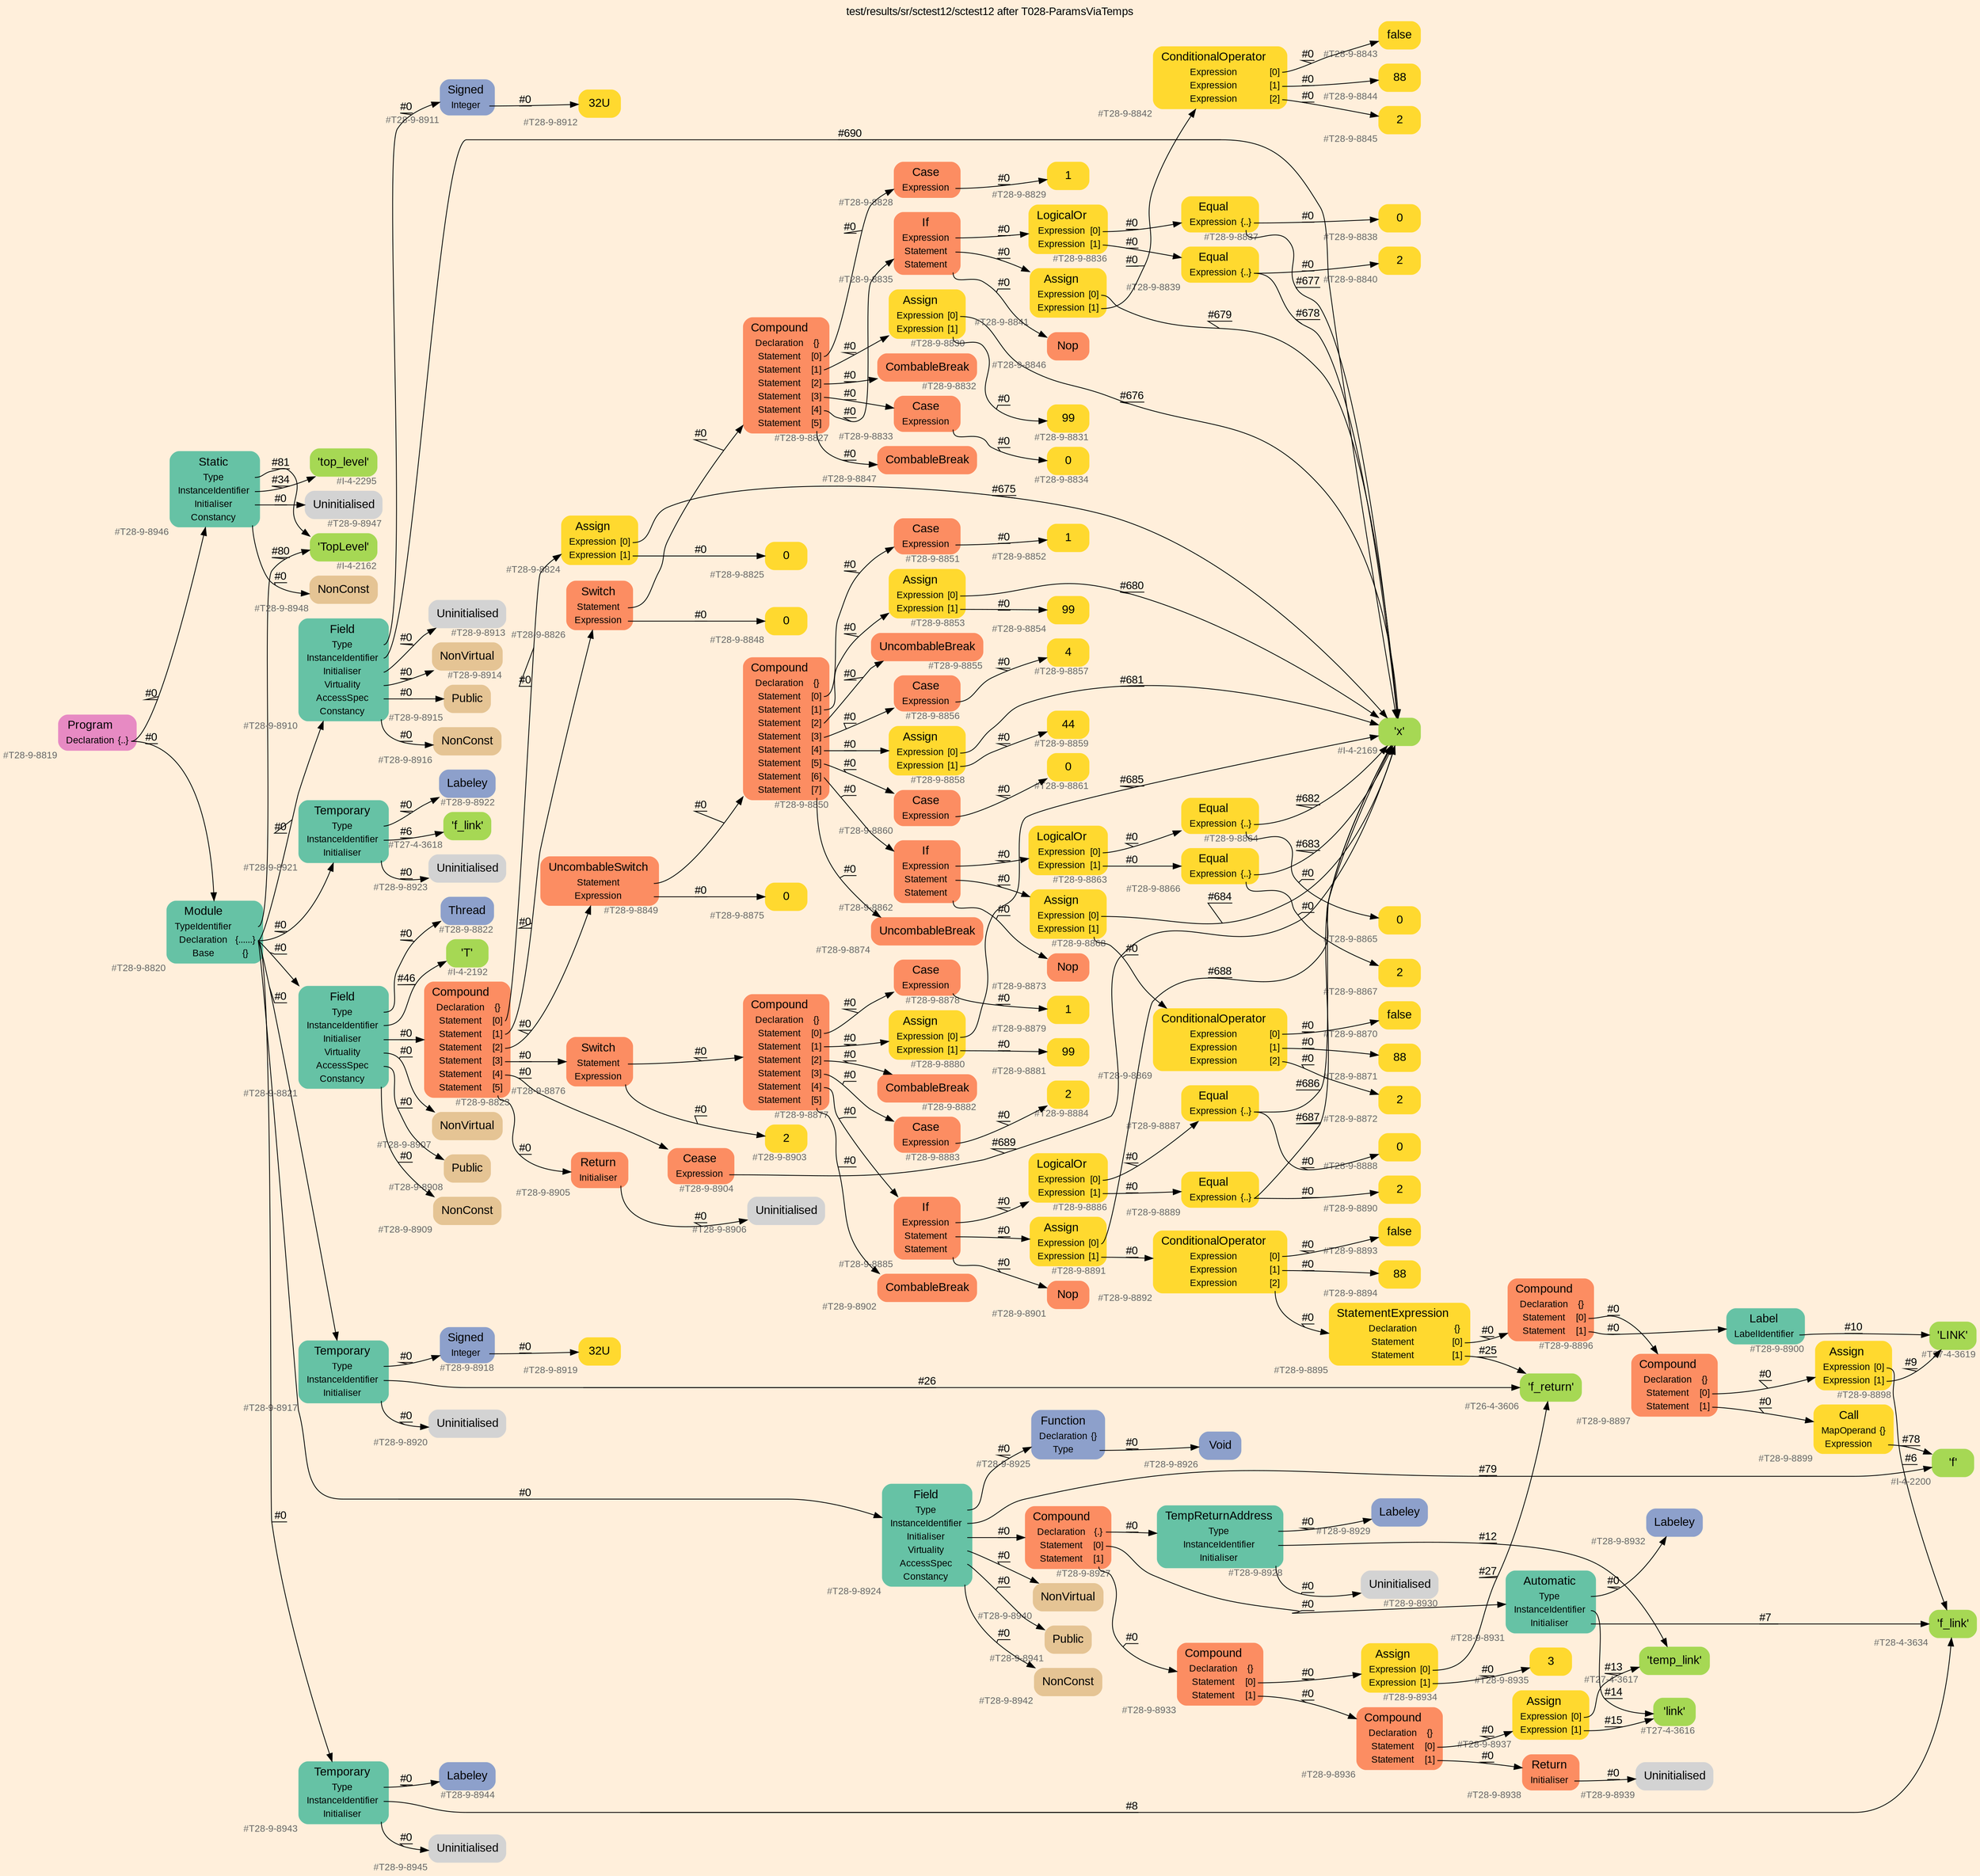 digraph "test/results/sr/sctest12/sctest12 after T028-ParamsViaTemps" {
label = "test/results/sr/sctest12/sctest12 after T028-ParamsViaTemps"
labelloc = t
graph [
    rankdir = "LR"
    ranksep = 0.3
    bgcolor = antiquewhite1
    color = black
    fontcolor = black
    fontname = "Arial"
];
node [
    fontname = "Arial"
];
edge [
    fontname = "Arial"
];

// -------------------- node figure --------------------
// -------- block #T28-9-8819 ----------
"#T28-9-8819" [
    fillcolor = "/set28/4"
    xlabel = "#T28-9-8819"
    fontsize = "12"
    fontcolor = grey40
    shape = "plaintext"
    label = <<TABLE BORDER="0" CELLBORDER="0" CELLSPACING="0">
     <TR><TD><FONT COLOR="black" POINT-SIZE="15">Program</FONT></TD></TR>
     <TR><TD><FONT COLOR="black" POINT-SIZE="12">Declaration</FONT></TD><TD PORT="port0"><FONT COLOR="black" POINT-SIZE="12">{..}</FONT></TD></TR>
    </TABLE>>
    style = "rounded,filled"
];

// -------- block #T28-9-8820 ----------
"#T28-9-8820" [
    fillcolor = "/set28/1"
    xlabel = "#T28-9-8820"
    fontsize = "12"
    fontcolor = grey40
    shape = "plaintext"
    label = <<TABLE BORDER="0" CELLBORDER="0" CELLSPACING="0">
     <TR><TD><FONT COLOR="black" POINT-SIZE="15">Module</FONT></TD></TR>
     <TR><TD><FONT COLOR="black" POINT-SIZE="12">TypeIdentifier</FONT></TD><TD PORT="port0"></TD></TR>
     <TR><TD><FONT COLOR="black" POINT-SIZE="12">Declaration</FONT></TD><TD PORT="port1"><FONT COLOR="black" POINT-SIZE="12">{......}</FONT></TD></TR>
     <TR><TD><FONT COLOR="black" POINT-SIZE="12">Base</FONT></TD><TD PORT="port2"><FONT COLOR="black" POINT-SIZE="12">{}</FONT></TD></TR>
    </TABLE>>
    style = "rounded,filled"
];

// -------- block #I-4-2162 ----------
"#I-4-2162" [
    fillcolor = "/set28/5"
    xlabel = "#I-4-2162"
    fontsize = "12"
    fontcolor = grey40
    shape = "plaintext"
    label = <<TABLE BORDER="0" CELLBORDER="0" CELLSPACING="0">
     <TR><TD><FONT COLOR="black" POINT-SIZE="15">'TopLevel'</FONT></TD></TR>
    </TABLE>>
    style = "rounded,filled"
];

// -------- block #T28-9-8821 ----------
"#T28-9-8821" [
    fillcolor = "/set28/1"
    xlabel = "#T28-9-8821"
    fontsize = "12"
    fontcolor = grey40
    shape = "plaintext"
    label = <<TABLE BORDER="0" CELLBORDER="0" CELLSPACING="0">
     <TR><TD><FONT COLOR="black" POINT-SIZE="15">Field</FONT></TD></TR>
     <TR><TD><FONT COLOR="black" POINT-SIZE="12">Type</FONT></TD><TD PORT="port0"></TD></TR>
     <TR><TD><FONT COLOR="black" POINT-SIZE="12">InstanceIdentifier</FONT></TD><TD PORT="port1"></TD></TR>
     <TR><TD><FONT COLOR="black" POINT-SIZE="12">Initialiser</FONT></TD><TD PORT="port2"></TD></TR>
     <TR><TD><FONT COLOR="black" POINT-SIZE="12">Virtuality</FONT></TD><TD PORT="port3"></TD></TR>
     <TR><TD><FONT COLOR="black" POINT-SIZE="12">AccessSpec</FONT></TD><TD PORT="port4"></TD></TR>
     <TR><TD><FONT COLOR="black" POINT-SIZE="12">Constancy</FONT></TD><TD PORT="port5"></TD></TR>
    </TABLE>>
    style = "rounded,filled"
];

// -------- block #T28-9-8822 ----------
"#T28-9-8822" [
    fillcolor = "/set28/3"
    xlabel = "#T28-9-8822"
    fontsize = "12"
    fontcolor = grey40
    shape = "plaintext"
    label = <<TABLE BORDER="0" CELLBORDER="0" CELLSPACING="0">
     <TR><TD><FONT COLOR="black" POINT-SIZE="15">Thread</FONT></TD></TR>
    </TABLE>>
    style = "rounded,filled"
];

// -------- block #I-4-2192 ----------
"#I-4-2192" [
    fillcolor = "/set28/5"
    xlabel = "#I-4-2192"
    fontsize = "12"
    fontcolor = grey40
    shape = "plaintext"
    label = <<TABLE BORDER="0" CELLBORDER="0" CELLSPACING="0">
     <TR><TD><FONT COLOR="black" POINT-SIZE="15">'T'</FONT></TD></TR>
    </TABLE>>
    style = "rounded,filled"
];

// -------- block #T28-9-8823 ----------
"#T28-9-8823" [
    fillcolor = "/set28/2"
    xlabel = "#T28-9-8823"
    fontsize = "12"
    fontcolor = grey40
    shape = "plaintext"
    label = <<TABLE BORDER="0" CELLBORDER="0" CELLSPACING="0">
     <TR><TD><FONT COLOR="black" POINT-SIZE="15">Compound</FONT></TD></TR>
     <TR><TD><FONT COLOR="black" POINT-SIZE="12">Declaration</FONT></TD><TD PORT="port0"><FONT COLOR="black" POINT-SIZE="12">{}</FONT></TD></TR>
     <TR><TD><FONT COLOR="black" POINT-SIZE="12">Statement</FONT></TD><TD PORT="port1"><FONT COLOR="black" POINT-SIZE="12">[0]</FONT></TD></TR>
     <TR><TD><FONT COLOR="black" POINT-SIZE="12">Statement</FONT></TD><TD PORT="port2"><FONT COLOR="black" POINT-SIZE="12">[1]</FONT></TD></TR>
     <TR><TD><FONT COLOR="black" POINT-SIZE="12">Statement</FONT></TD><TD PORT="port3"><FONT COLOR="black" POINT-SIZE="12">[2]</FONT></TD></TR>
     <TR><TD><FONT COLOR="black" POINT-SIZE="12">Statement</FONT></TD><TD PORT="port4"><FONT COLOR="black" POINT-SIZE="12">[3]</FONT></TD></TR>
     <TR><TD><FONT COLOR="black" POINT-SIZE="12">Statement</FONT></TD><TD PORT="port5"><FONT COLOR="black" POINT-SIZE="12">[4]</FONT></TD></TR>
     <TR><TD><FONT COLOR="black" POINT-SIZE="12">Statement</FONT></TD><TD PORT="port6"><FONT COLOR="black" POINT-SIZE="12">[5]</FONT></TD></TR>
    </TABLE>>
    style = "rounded,filled"
];

// -------- block #T28-9-8824 ----------
"#T28-9-8824" [
    fillcolor = "/set28/6"
    xlabel = "#T28-9-8824"
    fontsize = "12"
    fontcolor = grey40
    shape = "plaintext"
    label = <<TABLE BORDER="0" CELLBORDER="0" CELLSPACING="0">
     <TR><TD><FONT COLOR="black" POINT-SIZE="15">Assign</FONT></TD></TR>
     <TR><TD><FONT COLOR="black" POINT-SIZE="12">Expression</FONT></TD><TD PORT="port0"><FONT COLOR="black" POINT-SIZE="12">[0]</FONT></TD></TR>
     <TR><TD><FONT COLOR="black" POINT-SIZE="12">Expression</FONT></TD><TD PORT="port1"><FONT COLOR="black" POINT-SIZE="12">[1]</FONT></TD></TR>
    </TABLE>>
    style = "rounded,filled"
];

// -------- block #I-4-2169 ----------
"#I-4-2169" [
    fillcolor = "/set28/5"
    xlabel = "#I-4-2169"
    fontsize = "12"
    fontcolor = grey40
    shape = "plaintext"
    label = <<TABLE BORDER="0" CELLBORDER="0" CELLSPACING="0">
     <TR><TD><FONT COLOR="black" POINT-SIZE="15">'x'</FONT></TD></TR>
    </TABLE>>
    style = "rounded,filled"
];

// -------- block #T28-9-8825 ----------
"#T28-9-8825" [
    fillcolor = "/set28/6"
    xlabel = "#T28-9-8825"
    fontsize = "12"
    fontcolor = grey40
    shape = "plaintext"
    label = <<TABLE BORDER="0" CELLBORDER="0" CELLSPACING="0">
     <TR><TD><FONT COLOR="black" POINT-SIZE="15">0</FONT></TD></TR>
    </TABLE>>
    style = "rounded,filled"
];

// -------- block #T28-9-8826 ----------
"#T28-9-8826" [
    fillcolor = "/set28/2"
    xlabel = "#T28-9-8826"
    fontsize = "12"
    fontcolor = grey40
    shape = "plaintext"
    label = <<TABLE BORDER="0" CELLBORDER="0" CELLSPACING="0">
     <TR><TD><FONT COLOR="black" POINT-SIZE="15">Switch</FONT></TD></TR>
     <TR><TD><FONT COLOR="black" POINT-SIZE="12">Statement</FONT></TD><TD PORT="port0"></TD></TR>
     <TR><TD><FONT COLOR="black" POINT-SIZE="12">Expression</FONT></TD><TD PORT="port1"></TD></TR>
    </TABLE>>
    style = "rounded,filled"
];

// -------- block #T28-9-8827 ----------
"#T28-9-8827" [
    fillcolor = "/set28/2"
    xlabel = "#T28-9-8827"
    fontsize = "12"
    fontcolor = grey40
    shape = "plaintext"
    label = <<TABLE BORDER="0" CELLBORDER="0" CELLSPACING="0">
     <TR><TD><FONT COLOR="black" POINT-SIZE="15">Compound</FONT></TD></TR>
     <TR><TD><FONT COLOR="black" POINT-SIZE="12">Declaration</FONT></TD><TD PORT="port0"><FONT COLOR="black" POINT-SIZE="12">{}</FONT></TD></TR>
     <TR><TD><FONT COLOR="black" POINT-SIZE="12">Statement</FONT></TD><TD PORT="port1"><FONT COLOR="black" POINT-SIZE="12">[0]</FONT></TD></TR>
     <TR><TD><FONT COLOR="black" POINT-SIZE="12">Statement</FONT></TD><TD PORT="port2"><FONT COLOR="black" POINT-SIZE="12">[1]</FONT></TD></TR>
     <TR><TD><FONT COLOR="black" POINT-SIZE="12">Statement</FONT></TD><TD PORT="port3"><FONT COLOR="black" POINT-SIZE="12">[2]</FONT></TD></TR>
     <TR><TD><FONT COLOR="black" POINT-SIZE="12">Statement</FONT></TD><TD PORT="port4"><FONT COLOR="black" POINT-SIZE="12">[3]</FONT></TD></TR>
     <TR><TD><FONT COLOR="black" POINT-SIZE="12">Statement</FONT></TD><TD PORT="port5"><FONT COLOR="black" POINT-SIZE="12">[4]</FONT></TD></TR>
     <TR><TD><FONT COLOR="black" POINT-SIZE="12">Statement</FONT></TD><TD PORT="port6"><FONT COLOR="black" POINT-SIZE="12">[5]</FONT></TD></TR>
    </TABLE>>
    style = "rounded,filled"
];

// -------- block #T28-9-8828 ----------
"#T28-9-8828" [
    fillcolor = "/set28/2"
    xlabel = "#T28-9-8828"
    fontsize = "12"
    fontcolor = grey40
    shape = "plaintext"
    label = <<TABLE BORDER="0" CELLBORDER="0" CELLSPACING="0">
     <TR><TD><FONT COLOR="black" POINT-SIZE="15">Case</FONT></TD></TR>
     <TR><TD><FONT COLOR="black" POINT-SIZE="12">Expression</FONT></TD><TD PORT="port0"></TD></TR>
    </TABLE>>
    style = "rounded,filled"
];

// -------- block #T28-9-8829 ----------
"#T28-9-8829" [
    fillcolor = "/set28/6"
    xlabel = "#T28-9-8829"
    fontsize = "12"
    fontcolor = grey40
    shape = "plaintext"
    label = <<TABLE BORDER="0" CELLBORDER="0" CELLSPACING="0">
     <TR><TD><FONT COLOR="black" POINT-SIZE="15">1</FONT></TD></TR>
    </TABLE>>
    style = "rounded,filled"
];

// -------- block #T28-9-8830 ----------
"#T28-9-8830" [
    fillcolor = "/set28/6"
    xlabel = "#T28-9-8830"
    fontsize = "12"
    fontcolor = grey40
    shape = "plaintext"
    label = <<TABLE BORDER="0" CELLBORDER="0" CELLSPACING="0">
     <TR><TD><FONT COLOR="black" POINT-SIZE="15">Assign</FONT></TD></TR>
     <TR><TD><FONT COLOR="black" POINT-SIZE="12">Expression</FONT></TD><TD PORT="port0"><FONT COLOR="black" POINT-SIZE="12">[0]</FONT></TD></TR>
     <TR><TD><FONT COLOR="black" POINT-SIZE="12">Expression</FONT></TD><TD PORT="port1"><FONT COLOR="black" POINT-SIZE="12">[1]</FONT></TD></TR>
    </TABLE>>
    style = "rounded,filled"
];

// -------- block #T28-9-8831 ----------
"#T28-9-8831" [
    fillcolor = "/set28/6"
    xlabel = "#T28-9-8831"
    fontsize = "12"
    fontcolor = grey40
    shape = "plaintext"
    label = <<TABLE BORDER="0" CELLBORDER="0" CELLSPACING="0">
     <TR><TD><FONT COLOR="black" POINT-SIZE="15">99</FONT></TD></TR>
    </TABLE>>
    style = "rounded,filled"
];

// -------- block #T28-9-8832 ----------
"#T28-9-8832" [
    fillcolor = "/set28/2"
    xlabel = "#T28-9-8832"
    fontsize = "12"
    fontcolor = grey40
    shape = "plaintext"
    label = <<TABLE BORDER="0" CELLBORDER="0" CELLSPACING="0">
     <TR><TD><FONT COLOR="black" POINT-SIZE="15">CombableBreak</FONT></TD></TR>
    </TABLE>>
    style = "rounded,filled"
];

// -------- block #T28-9-8833 ----------
"#T28-9-8833" [
    fillcolor = "/set28/2"
    xlabel = "#T28-9-8833"
    fontsize = "12"
    fontcolor = grey40
    shape = "plaintext"
    label = <<TABLE BORDER="0" CELLBORDER="0" CELLSPACING="0">
     <TR><TD><FONT COLOR="black" POINT-SIZE="15">Case</FONT></TD></TR>
     <TR><TD><FONT COLOR="black" POINT-SIZE="12">Expression</FONT></TD><TD PORT="port0"></TD></TR>
    </TABLE>>
    style = "rounded,filled"
];

// -------- block #T28-9-8834 ----------
"#T28-9-8834" [
    fillcolor = "/set28/6"
    xlabel = "#T28-9-8834"
    fontsize = "12"
    fontcolor = grey40
    shape = "plaintext"
    label = <<TABLE BORDER="0" CELLBORDER="0" CELLSPACING="0">
     <TR><TD><FONT COLOR="black" POINT-SIZE="15">0</FONT></TD></TR>
    </TABLE>>
    style = "rounded,filled"
];

// -------- block #T28-9-8835 ----------
"#T28-9-8835" [
    fillcolor = "/set28/2"
    xlabel = "#T28-9-8835"
    fontsize = "12"
    fontcolor = grey40
    shape = "plaintext"
    label = <<TABLE BORDER="0" CELLBORDER="0" CELLSPACING="0">
     <TR><TD><FONT COLOR="black" POINT-SIZE="15">If</FONT></TD></TR>
     <TR><TD><FONT COLOR="black" POINT-SIZE="12">Expression</FONT></TD><TD PORT="port0"></TD></TR>
     <TR><TD><FONT COLOR="black" POINT-SIZE="12">Statement</FONT></TD><TD PORT="port1"></TD></TR>
     <TR><TD><FONT COLOR="black" POINT-SIZE="12">Statement</FONT></TD><TD PORT="port2"></TD></TR>
    </TABLE>>
    style = "rounded,filled"
];

// -------- block #T28-9-8836 ----------
"#T28-9-8836" [
    fillcolor = "/set28/6"
    xlabel = "#T28-9-8836"
    fontsize = "12"
    fontcolor = grey40
    shape = "plaintext"
    label = <<TABLE BORDER="0" CELLBORDER="0" CELLSPACING="0">
     <TR><TD><FONT COLOR="black" POINT-SIZE="15">LogicalOr</FONT></TD></TR>
     <TR><TD><FONT COLOR="black" POINT-SIZE="12">Expression</FONT></TD><TD PORT="port0"><FONT COLOR="black" POINT-SIZE="12">[0]</FONT></TD></TR>
     <TR><TD><FONT COLOR="black" POINT-SIZE="12">Expression</FONT></TD><TD PORT="port1"><FONT COLOR="black" POINT-SIZE="12">[1]</FONT></TD></TR>
    </TABLE>>
    style = "rounded,filled"
];

// -------- block #T28-9-8837 ----------
"#T28-9-8837" [
    fillcolor = "/set28/6"
    xlabel = "#T28-9-8837"
    fontsize = "12"
    fontcolor = grey40
    shape = "plaintext"
    label = <<TABLE BORDER="0" CELLBORDER="0" CELLSPACING="0">
     <TR><TD><FONT COLOR="black" POINT-SIZE="15">Equal</FONT></TD></TR>
     <TR><TD><FONT COLOR="black" POINT-SIZE="12">Expression</FONT></TD><TD PORT="port0"><FONT COLOR="black" POINT-SIZE="12">{..}</FONT></TD></TR>
    </TABLE>>
    style = "rounded,filled"
];

// -------- block #T28-9-8838 ----------
"#T28-9-8838" [
    fillcolor = "/set28/6"
    xlabel = "#T28-9-8838"
    fontsize = "12"
    fontcolor = grey40
    shape = "plaintext"
    label = <<TABLE BORDER="0" CELLBORDER="0" CELLSPACING="0">
     <TR><TD><FONT COLOR="black" POINT-SIZE="15">0</FONT></TD></TR>
    </TABLE>>
    style = "rounded,filled"
];

// -------- block #T28-9-8839 ----------
"#T28-9-8839" [
    fillcolor = "/set28/6"
    xlabel = "#T28-9-8839"
    fontsize = "12"
    fontcolor = grey40
    shape = "plaintext"
    label = <<TABLE BORDER="0" CELLBORDER="0" CELLSPACING="0">
     <TR><TD><FONT COLOR="black" POINT-SIZE="15">Equal</FONT></TD></TR>
     <TR><TD><FONT COLOR="black" POINT-SIZE="12">Expression</FONT></TD><TD PORT="port0"><FONT COLOR="black" POINT-SIZE="12">{..}</FONT></TD></TR>
    </TABLE>>
    style = "rounded,filled"
];

// -------- block #T28-9-8840 ----------
"#T28-9-8840" [
    fillcolor = "/set28/6"
    xlabel = "#T28-9-8840"
    fontsize = "12"
    fontcolor = grey40
    shape = "plaintext"
    label = <<TABLE BORDER="0" CELLBORDER="0" CELLSPACING="0">
     <TR><TD><FONT COLOR="black" POINT-SIZE="15">2</FONT></TD></TR>
    </TABLE>>
    style = "rounded,filled"
];

// -------- block #T28-9-8841 ----------
"#T28-9-8841" [
    fillcolor = "/set28/6"
    xlabel = "#T28-9-8841"
    fontsize = "12"
    fontcolor = grey40
    shape = "plaintext"
    label = <<TABLE BORDER="0" CELLBORDER="0" CELLSPACING="0">
     <TR><TD><FONT COLOR="black" POINT-SIZE="15">Assign</FONT></TD></TR>
     <TR><TD><FONT COLOR="black" POINT-SIZE="12">Expression</FONT></TD><TD PORT="port0"><FONT COLOR="black" POINT-SIZE="12">[0]</FONT></TD></TR>
     <TR><TD><FONT COLOR="black" POINT-SIZE="12">Expression</FONT></TD><TD PORT="port1"><FONT COLOR="black" POINT-SIZE="12">[1]</FONT></TD></TR>
    </TABLE>>
    style = "rounded,filled"
];

// -------- block #T28-9-8842 ----------
"#T28-9-8842" [
    fillcolor = "/set28/6"
    xlabel = "#T28-9-8842"
    fontsize = "12"
    fontcolor = grey40
    shape = "plaintext"
    label = <<TABLE BORDER="0" CELLBORDER="0" CELLSPACING="0">
     <TR><TD><FONT COLOR="black" POINT-SIZE="15">ConditionalOperator</FONT></TD></TR>
     <TR><TD><FONT COLOR="black" POINT-SIZE="12">Expression</FONT></TD><TD PORT="port0"><FONT COLOR="black" POINT-SIZE="12">[0]</FONT></TD></TR>
     <TR><TD><FONT COLOR="black" POINT-SIZE="12">Expression</FONT></TD><TD PORT="port1"><FONT COLOR="black" POINT-SIZE="12">[1]</FONT></TD></TR>
     <TR><TD><FONT COLOR="black" POINT-SIZE="12">Expression</FONT></TD><TD PORT="port2"><FONT COLOR="black" POINT-SIZE="12">[2]</FONT></TD></TR>
    </TABLE>>
    style = "rounded,filled"
];

// -------- block #T28-9-8843 ----------
"#T28-9-8843" [
    fillcolor = "/set28/6"
    xlabel = "#T28-9-8843"
    fontsize = "12"
    fontcolor = grey40
    shape = "plaintext"
    label = <<TABLE BORDER="0" CELLBORDER="0" CELLSPACING="0">
     <TR><TD><FONT COLOR="black" POINT-SIZE="15">false</FONT></TD></TR>
    </TABLE>>
    style = "rounded,filled"
];

// -------- block #T28-9-8844 ----------
"#T28-9-8844" [
    fillcolor = "/set28/6"
    xlabel = "#T28-9-8844"
    fontsize = "12"
    fontcolor = grey40
    shape = "plaintext"
    label = <<TABLE BORDER="0" CELLBORDER="0" CELLSPACING="0">
     <TR><TD><FONT COLOR="black" POINT-SIZE="15">88</FONT></TD></TR>
    </TABLE>>
    style = "rounded,filled"
];

// -------- block #T28-9-8845 ----------
"#T28-9-8845" [
    fillcolor = "/set28/6"
    xlabel = "#T28-9-8845"
    fontsize = "12"
    fontcolor = grey40
    shape = "plaintext"
    label = <<TABLE BORDER="0" CELLBORDER="0" CELLSPACING="0">
     <TR><TD><FONT COLOR="black" POINT-SIZE="15">2</FONT></TD></TR>
    </TABLE>>
    style = "rounded,filled"
];

// -------- block #T28-9-8846 ----------
"#T28-9-8846" [
    fillcolor = "/set28/2"
    xlabel = "#T28-9-8846"
    fontsize = "12"
    fontcolor = grey40
    shape = "plaintext"
    label = <<TABLE BORDER="0" CELLBORDER="0" CELLSPACING="0">
     <TR><TD><FONT COLOR="black" POINT-SIZE="15">Nop</FONT></TD></TR>
    </TABLE>>
    style = "rounded,filled"
];

// -------- block #T28-9-8847 ----------
"#T28-9-8847" [
    fillcolor = "/set28/2"
    xlabel = "#T28-9-8847"
    fontsize = "12"
    fontcolor = grey40
    shape = "plaintext"
    label = <<TABLE BORDER="0" CELLBORDER="0" CELLSPACING="0">
     <TR><TD><FONT COLOR="black" POINT-SIZE="15">CombableBreak</FONT></TD></TR>
    </TABLE>>
    style = "rounded,filled"
];

// -------- block #T28-9-8848 ----------
"#T28-9-8848" [
    fillcolor = "/set28/6"
    xlabel = "#T28-9-8848"
    fontsize = "12"
    fontcolor = grey40
    shape = "plaintext"
    label = <<TABLE BORDER="0" CELLBORDER="0" CELLSPACING="0">
     <TR><TD><FONT COLOR="black" POINT-SIZE="15">0</FONT></TD></TR>
    </TABLE>>
    style = "rounded,filled"
];

// -------- block #T28-9-8849 ----------
"#T28-9-8849" [
    fillcolor = "/set28/2"
    xlabel = "#T28-9-8849"
    fontsize = "12"
    fontcolor = grey40
    shape = "plaintext"
    label = <<TABLE BORDER="0" CELLBORDER="0" CELLSPACING="0">
     <TR><TD><FONT COLOR="black" POINT-SIZE="15">UncombableSwitch</FONT></TD></TR>
     <TR><TD><FONT COLOR="black" POINT-SIZE="12">Statement</FONT></TD><TD PORT="port0"></TD></TR>
     <TR><TD><FONT COLOR="black" POINT-SIZE="12">Expression</FONT></TD><TD PORT="port1"></TD></TR>
    </TABLE>>
    style = "rounded,filled"
];

// -------- block #T28-9-8850 ----------
"#T28-9-8850" [
    fillcolor = "/set28/2"
    xlabel = "#T28-9-8850"
    fontsize = "12"
    fontcolor = grey40
    shape = "plaintext"
    label = <<TABLE BORDER="0" CELLBORDER="0" CELLSPACING="0">
     <TR><TD><FONT COLOR="black" POINT-SIZE="15">Compound</FONT></TD></TR>
     <TR><TD><FONT COLOR="black" POINT-SIZE="12">Declaration</FONT></TD><TD PORT="port0"><FONT COLOR="black" POINT-SIZE="12">{}</FONT></TD></TR>
     <TR><TD><FONT COLOR="black" POINT-SIZE="12">Statement</FONT></TD><TD PORT="port1"><FONT COLOR="black" POINT-SIZE="12">[0]</FONT></TD></TR>
     <TR><TD><FONT COLOR="black" POINT-SIZE="12">Statement</FONT></TD><TD PORT="port2"><FONT COLOR="black" POINT-SIZE="12">[1]</FONT></TD></TR>
     <TR><TD><FONT COLOR="black" POINT-SIZE="12">Statement</FONT></TD><TD PORT="port3"><FONT COLOR="black" POINT-SIZE="12">[2]</FONT></TD></TR>
     <TR><TD><FONT COLOR="black" POINT-SIZE="12">Statement</FONT></TD><TD PORT="port4"><FONT COLOR="black" POINT-SIZE="12">[3]</FONT></TD></TR>
     <TR><TD><FONT COLOR="black" POINT-SIZE="12">Statement</FONT></TD><TD PORT="port5"><FONT COLOR="black" POINT-SIZE="12">[4]</FONT></TD></TR>
     <TR><TD><FONT COLOR="black" POINT-SIZE="12">Statement</FONT></TD><TD PORT="port6"><FONT COLOR="black" POINT-SIZE="12">[5]</FONT></TD></TR>
     <TR><TD><FONT COLOR="black" POINT-SIZE="12">Statement</FONT></TD><TD PORT="port7"><FONT COLOR="black" POINT-SIZE="12">[6]</FONT></TD></TR>
     <TR><TD><FONT COLOR="black" POINT-SIZE="12">Statement</FONT></TD><TD PORT="port8"><FONT COLOR="black" POINT-SIZE="12">[7]</FONT></TD></TR>
    </TABLE>>
    style = "rounded,filled"
];

// -------- block #T28-9-8851 ----------
"#T28-9-8851" [
    fillcolor = "/set28/2"
    xlabel = "#T28-9-8851"
    fontsize = "12"
    fontcolor = grey40
    shape = "plaintext"
    label = <<TABLE BORDER="0" CELLBORDER="0" CELLSPACING="0">
     <TR><TD><FONT COLOR="black" POINT-SIZE="15">Case</FONT></TD></TR>
     <TR><TD><FONT COLOR="black" POINT-SIZE="12">Expression</FONT></TD><TD PORT="port0"></TD></TR>
    </TABLE>>
    style = "rounded,filled"
];

// -------- block #T28-9-8852 ----------
"#T28-9-8852" [
    fillcolor = "/set28/6"
    xlabel = "#T28-9-8852"
    fontsize = "12"
    fontcolor = grey40
    shape = "plaintext"
    label = <<TABLE BORDER="0" CELLBORDER="0" CELLSPACING="0">
     <TR><TD><FONT COLOR="black" POINT-SIZE="15">1</FONT></TD></TR>
    </TABLE>>
    style = "rounded,filled"
];

// -------- block #T28-9-8853 ----------
"#T28-9-8853" [
    fillcolor = "/set28/6"
    xlabel = "#T28-9-8853"
    fontsize = "12"
    fontcolor = grey40
    shape = "plaintext"
    label = <<TABLE BORDER="0" CELLBORDER="0" CELLSPACING="0">
     <TR><TD><FONT COLOR="black" POINT-SIZE="15">Assign</FONT></TD></TR>
     <TR><TD><FONT COLOR="black" POINT-SIZE="12">Expression</FONT></TD><TD PORT="port0"><FONT COLOR="black" POINT-SIZE="12">[0]</FONT></TD></TR>
     <TR><TD><FONT COLOR="black" POINT-SIZE="12">Expression</FONT></TD><TD PORT="port1"><FONT COLOR="black" POINT-SIZE="12">[1]</FONT></TD></TR>
    </TABLE>>
    style = "rounded,filled"
];

// -------- block #T28-9-8854 ----------
"#T28-9-8854" [
    fillcolor = "/set28/6"
    xlabel = "#T28-9-8854"
    fontsize = "12"
    fontcolor = grey40
    shape = "plaintext"
    label = <<TABLE BORDER="0" CELLBORDER="0" CELLSPACING="0">
     <TR><TD><FONT COLOR="black" POINT-SIZE="15">99</FONT></TD></TR>
    </TABLE>>
    style = "rounded,filled"
];

// -------- block #T28-9-8855 ----------
"#T28-9-8855" [
    fillcolor = "/set28/2"
    xlabel = "#T28-9-8855"
    fontsize = "12"
    fontcolor = grey40
    shape = "plaintext"
    label = <<TABLE BORDER="0" CELLBORDER="0" CELLSPACING="0">
     <TR><TD><FONT COLOR="black" POINT-SIZE="15">UncombableBreak</FONT></TD></TR>
    </TABLE>>
    style = "rounded,filled"
];

// -------- block #T28-9-8856 ----------
"#T28-9-8856" [
    fillcolor = "/set28/2"
    xlabel = "#T28-9-8856"
    fontsize = "12"
    fontcolor = grey40
    shape = "plaintext"
    label = <<TABLE BORDER="0" CELLBORDER="0" CELLSPACING="0">
     <TR><TD><FONT COLOR="black" POINT-SIZE="15">Case</FONT></TD></TR>
     <TR><TD><FONT COLOR="black" POINT-SIZE="12">Expression</FONT></TD><TD PORT="port0"></TD></TR>
    </TABLE>>
    style = "rounded,filled"
];

// -------- block #T28-9-8857 ----------
"#T28-9-8857" [
    fillcolor = "/set28/6"
    xlabel = "#T28-9-8857"
    fontsize = "12"
    fontcolor = grey40
    shape = "plaintext"
    label = <<TABLE BORDER="0" CELLBORDER="0" CELLSPACING="0">
     <TR><TD><FONT COLOR="black" POINT-SIZE="15">4</FONT></TD></TR>
    </TABLE>>
    style = "rounded,filled"
];

// -------- block #T28-9-8858 ----------
"#T28-9-8858" [
    fillcolor = "/set28/6"
    xlabel = "#T28-9-8858"
    fontsize = "12"
    fontcolor = grey40
    shape = "plaintext"
    label = <<TABLE BORDER="0" CELLBORDER="0" CELLSPACING="0">
     <TR><TD><FONT COLOR="black" POINT-SIZE="15">Assign</FONT></TD></TR>
     <TR><TD><FONT COLOR="black" POINT-SIZE="12">Expression</FONT></TD><TD PORT="port0"><FONT COLOR="black" POINT-SIZE="12">[0]</FONT></TD></TR>
     <TR><TD><FONT COLOR="black" POINT-SIZE="12">Expression</FONT></TD><TD PORT="port1"><FONT COLOR="black" POINT-SIZE="12">[1]</FONT></TD></TR>
    </TABLE>>
    style = "rounded,filled"
];

// -------- block #T28-9-8859 ----------
"#T28-9-8859" [
    fillcolor = "/set28/6"
    xlabel = "#T28-9-8859"
    fontsize = "12"
    fontcolor = grey40
    shape = "plaintext"
    label = <<TABLE BORDER="0" CELLBORDER="0" CELLSPACING="0">
     <TR><TD><FONT COLOR="black" POINT-SIZE="15">44</FONT></TD></TR>
    </TABLE>>
    style = "rounded,filled"
];

// -------- block #T28-9-8860 ----------
"#T28-9-8860" [
    fillcolor = "/set28/2"
    xlabel = "#T28-9-8860"
    fontsize = "12"
    fontcolor = grey40
    shape = "plaintext"
    label = <<TABLE BORDER="0" CELLBORDER="0" CELLSPACING="0">
     <TR><TD><FONT COLOR="black" POINT-SIZE="15">Case</FONT></TD></TR>
     <TR><TD><FONT COLOR="black" POINT-SIZE="12">Expression</FONT></TD><TD PORT="port0"></TD></TR>
    </TABLE>>
    style = "rounded,filled"
];

// -------- block #T28-9-8861 ----------
"#T28-9-8861" [
    fillcolor = "/set28/6"
    xlabel = "#T28-9-8861"
    fontsize = "12"
    fontcolor = grey40
    shape = "plaintext"
    label = <<TABLE BORDER="0" CELLBORDER="0" CELLSPACING="0">
     <TR><TD><FONT COLOR="black" POINT-SIZE="15">0</FONT></TD></TR>
    </TABLE>>
    style = "rounded,filled"
];

// -------- block #T28-9-8862 ----------
"#T28-9-8862" [
    fillcolor = "/set28/2"
    xlabel = "#T28-9-8862"
    fontsize = "12"
    fontcolor = grey40
    shape = "plaintext"
    label = <<TABLE BORDER="0" CELLBORDER="0" CELLSPACING="0">
     <TR><TD><FONT COLOR="black" POINT-SIZE="15">If</FONT></TD></TR>
     <TR><TD><FONT COLOR="black" POINT-SIZE="12">Expression</FONT></TD><TD PORT="port0"></TD></TR>
     <TR><TD><FONT COLOR="black" POINT-SIZE="12">Statement</FONT></TD><TD PORT="port1"></TD></TR>
     <TR><TD><FONT COLOR="black" POINT-SIZE="12">Statement</FONT></TD><TD PORT="port2"></TD></TR>
    </TABLE>>
    style = "rounded,filled"
];

// -------- block #T28-9-8863 ----------
"#T28-9-8863" [
    fillcolor = "/set28/6"
    xlabel = "#T28-9-8863"
    fontsize = "12"
    fontcolor = grey40
    shape = "plaintext"
    label = <<TABLE BORDER="0" CELLBORDER="0" CELLSPACING="0">
     <TR><TD><FONT COLOR="black" POINT-SIZE="15">LogicalOr</FONT></TD></TR>
     <TR><TD><FONT COLOR="black" POINT-SIZE="12">Expression</FONT></TD><TD PORT="port0"><FONT COLOR="black" POINT-SIZE="12">[0]</FONT></TD></TR>
     <TR><TD><FONT COLOR="black" POINT-SIZE="12">Expression</FONT></TD><TD PORT="port1"><FONT COLOR="black" POINT-SIZE="12">[1]</FONT></TD></TR>
    </TABLE>>
    style = "rounded,filled"
];

// -------- block #T28-9-8864 ----------
"#T28-9-8864" [
    fillcolor = "/set28/6"
    xlabel = "#T28-9-8864"
    fontsize = "12"
    fontcolor = grey40
    shape = "plaintext"
    label = <<TABLE BORDER="0" CELLBORDER="0" CELLSPACING="0">
     <TR><TD><FONT COLOR="black" POINT-SIZE="15">Equal</FONT></TD></TR>
     <TR><TD><FONT COLOR="black" POINT-SIZE="12">Expression</FONT></TD><TD PORT="port0"><FONT COLOR="black" POINT-SIZE="12">{..}</FONT></TD></TR>
    </TABLE>>
    style = "rounded,filled"
];

// -------- block #T28-9-8865 ----------
"#T28-9-8865" [
    fillcolor = "/set28/6"
    xlabel = "#T28-9-8865"
    fontsize = "12"
    fontcolor = grey40
    shape = "plaintext"
    label = <<TABLE BORDER="0" CELLBORDER="0" CELLSPACING="0">
     <TR><TD><FONT COLOR="black" POINT-SIZE="15">0</FONT></TD></TR>
    </TABLE>>
    style = "rounded,filled"
];

// -------- block #T28-9-8866 ----------
"#T28-9-8866" [
    fillcolor = "/set28/6"
    xlabel = "#T28-9-8866"
    fontsize = "12"
    fontcolor = grey40
    shape = "plaintext"
    label = <<TABLE BORDER="0" CELLBORDER="0" CELLSPACING="0">
     <TR><TD><FONT COLOR="black" POINT-SIZE="15">Equal</FONT></TD></TR>
     <TR><TD><FONT COLOR="black" POINT-SIZE="12">Expression</FONT></TD><TD PORT="port0"><FONT COLOR="black" POINT-SIZE="12">{..}</FONT></TD></TR>
    </TABLE>>
    style = "rounded,filled"
];

// -------- block #T28-9-8867 ----------
"#T28-9-8867" [
    fillcolor = "/set28/6"
    xlabel = "#T28-9-8867"
    fontsize = "12"
    fontcolor = grey40
    shape = "plaintext"
    label = <<TABLE BORDER="0" CELLBORDER="0" CELLSPACING="0">
     <TR><TD><FONT COLOR="black" POINT-SIZE="15">2</FONT></TD></TR>
    </TABLE>>
    style = "rounded,filled"
];

// -------- block #T28-9-8868 ----------
"#T28-9-8868" [
    fillcolor = "/set28/6"
    xlabel = "#T28-9-8868"
    fontsize = "12"
    fontcolor = grey40
    shape = "plaintext"
    label = <<TABLE BORDER="0" CELLBORDER="0" CELLSPACING="0">
     <TR><TD><FONT COLOR="black" POINT-SIZE="15">Assign</FONT></TD></TR>
     <TR><TD><FONT COLOR="black" POINT-SIZE="12">Expression</FONT></TD><TD PORT="port0"><FONT COLOR="black" POINT-SIZE="12">[0]</FONT></TD></TR>
     <TR><TD><FONT COLOR="black" POINT-SIZE="12">Expression</FONT></TD><TD PORT="port1"><FONT COLOR="black" POINT-SIZE="12">[1]</FONT></TD></TR>
    </TABLE>>
    style = "rounded,filled"
];

// -------- block #T28-9-8869 ----------
"#T28-9-8869" [
    fillcolor = "/set28/6"
    xlabel = "#T28-9-8869"
    fontsize = "12"
    fontcolor = grey40
    shape = "plaintext"
    label = <<TABLE BORDER="0" CELLBORDER="0" CELLSPACING="0">
     <TR><TD><FONT COLOR="black" POINT-SIZE="15">ConditionalOperator</FONT></TD></TR>
     <TR><TD><FONT COLOR="black" POINT-SIZE="12">Expression</FONT></TD><TD PORT="port0"><FONT COLOR="black" POINT-SIZE="12">[0]</FONT></TD></TR>
     <TR><TD><FONT COLOR="black" POINT-SIZE="12">Expression</FONT></TD><TD PORT="port1"><FONT COLOR="black" POINT-SIZE="12">[1]</FONT></TD></TR>
     <TR><TD><FONT COLOR="black" POINT-SIZE="12">Expression</FONT></TD><TD PORT="port2"><FONT COLOR="black" POINT-SIZE="12">[2]</FONT></TD></TR>
    </TABLE>>
    style = "rounded,filled"
];

// -------- block #T28-9-8870 ----------
"#T28-9-8870" [
    fillcolor = "/set28/6"
    xlabel = "#T28-9-8870"
    fontsize = "12"
    fontcolor = grey40
    shape = "plaintext"
    label = <<TABLE BORDER="0" CELLBORDER="0" CELLSPACING="0">
     <TR><TD><FONT COLOR="black" POINT-SIZE="15">false</FONT></TD></TR>
    </TABLE>>
    style = "rounded,filled"
];

// -------- block #T28-9-8871 ----------
"#T28-9-8871" [
    fillcolor = "/set28/6"
    xlabel = "#T28-9-8871"
    fontsize = "12"
    fontcolor = grey40
    shape = "plaintext"
    label = <<TABLE BORDER="0" CELLBORDER="0" CELLSPACING="0">
     <TR><TD><FONT COLOR="black" POINT-SIZE="15">88</FONT></TD></TR>
    </TABLE>>
    style = "rounded,filled"
];

// -------- block #T28-9-8872 ----------
"#T28-9-8872" [
    fillcolor = "/set28/6"
    xlabel = "#T28-9-8872"
    fontsize = "12"
    fontcolor = grey40
    shape = "plaintext"
    label = <<TABLE BORDER="0" CELLBORDER="0" CELLSPACING="0">
     <TR><TD><FONT COLOR="black" POINT-SIZE="15">2</FONT></TD></TR>
    </TABLE>>
    style = "rounded,filled"
];

// -------- block #T28-9-8873 ----------
"#T28-9-8873" [
    fillcolor = "/set28/2"
    xlabel = "#T28-9-8873"
    fontsize = "12"
    fontcolor = grey40
    shape = "plaintext"
    label = <<TABLE BORDER="0" CELLBORDER="0" CELLSPACING="0">
     <TR><TD><FONT COLOR="black" POINT-SIZE="15">Nop</FONT></TD></TR>
    </TABLE>>
    style = "rounded,filled"
];

// -------- block #T28-9-8874 ----------
"#T28-9-8874" [
    fillcolor = "/set28/2"
    xlabel = "#T28-9-8874"
    fontsize = "12"
    fontcolor = grey40
    shape = "plaintext"
    label = <<TABLE BORDER="0" CELLBORDER="0" CELLSPACING="0">
     <TR><TD><FONT COLOR="black" POINT-SIZE="15">UncombableBreak</FONT></TD></TR>
    </TABLE>>
    style = "rounded,filled"
];

// -------- block #T28-9-8875 ----------
"#T28-9-8875" [
    fillcolor = "/set28/6"
    xlabel = "#T28-9-8875"
    fontsize = "12"
    fontcolor = grey40
    shape = "plaintext"
    label = <<TABLE BORDER="0" CELLBORDER="0" CELLSPACING="0">
     <TR><TD><FONT COLOR="black" POINT-SIZE="15">0</FONT></TD></TR>
    </TABLE>>
    style = "rounded,filled"
];

// -------- block #T28-9-8876 ----------
"#T28-9-8876" [
    fillcolor = "/set28/2"
    xlabel = "#T28-9-8876"
    fontsize = "12"
    fontcolor = grey40
    shape = "plaintext"
    label = <<TABLE BORDER="0" CELLBORDER="0" CELLSPACING="0">
     <TR><TD><FONT COLOR="black" POINT-SIZE="15">Switch</FONT></TD></TR>
     <TR><TD><FONT COLOR="black" POINT-SIZE="12">Statement</FONT></TD><TD PORT="port0"></TD></TR>
     <TR><TD><FONT COLOR="black" POINT-SIZE="12">Expression</FONT></TD><TD PORT="port1"></TD></TR>
    </TABLE>>
    style = "rounded,filled"
];

// -------- block #T28-9-8877 ----------
"#T28-9-8877" [
    fillcolor = "/set28/2"
    xlabel = "#T28-9-8877"
    fontsize = "12"
    fontcolor = grey40
    shape = "plaintext"
    label = <<TABLE BORDER="0" CELLBORDER="0" CELLSPACING="0">
     <TR><TD><FONT COLOR="black" POINT-SIZE="15">Compound</FONT></TD></TR>
     <TR><TD><FONT COLOR="black" POINT-SIZE="12">Declaration</FONT></TD><TD PORT="port0"><FONT COLOR="black" POINT-SIZE="12">{}</FONT></TD></TR>
     <TR><TD><FONT COLOR="black" POINT-SIZE="12">Statement</FONT></TD><TD PORT="port1"><FONT COLOR="black" POINT-SIZE="12">[0]</FONT></TD></TR>
     <TR><TD><FONT COLOR="black" POINT-SIZE="12">Statement</FONT></TD><TD PORT="port2"><FONT COLOR="black" POINT-SIZE="12">[1]</FONT></TD></TR>
     <TR><TD><FONT COLOR="black" POINT-SIZE="12">Statement</FONT></TD><TD PORT="port3"><FONT COLOR="black" POINT-SIZE="12">[2]</FONT></TD></TR>
     <TR><TD><FONT COLOR="black" POINT-SIZE="12">Statement</FONT></TD><TD PORT="port4"><FONT COLOR="black" POINT-SIZE="12">[3]</FONT></TD></TR>
     <TR><TD><FONT COLOR="black" POINT-SIZE="12">Statement</FONT></TD><TD PORT="port5"><FONT COLOR="black" POINT-SIZE="12">[4]</FONT></TD></TR>
     <TR><TD><FONT COLOR="black" POINT-SIZE="12">Statement</FONT></TD><TD PORT="port6"><FONT COLOR="black" POINT-SIZE="12">[5]</FONT></TD></TR>
    </TABLE>>
    style = "rounded,filled"
];

// -------- block #T28-9-8878 ----------
"#T28-9-8878" [
    fillcolor = "/set28/2"
    xlabel = "#T28-9-8878"
    fontsize = "12"
    fontcolor = grey40
    shape = "plaintext"
    label = <<TABLE BORDER="0" CELLBORDER="0" CELLSPACING="0">
     <TR><TD><FONT COLOR="black" POINT-SIZE="15">Case</FONT></TD></TR>
     <TR><TD><FONT COLOR="black" POINT-SIZE="12">Expression</FONT></TD><TD PORT="port0"></TD></TR>
    </TABLE>>
    style = "rounded,filled"
];

// -------- block #T28-9-8879 ----------
"#T28-9-8879" [
    fillcolor = "/set28/6"
    xlabel = "#T28-9-8879"
    fontsize = "12"
    fontcolor = grey40
    shape = "plaintext"
    label = <<TABLE BORDER="0" CELLBORDER="0" CELLSPACING="0">
     <TR><TD><FONT COLOR="black" POINT-SIZE="15">1</FONT></TD></TR>
    </TABLE>>
    style = "rounded,filled"
];

// -------- block #T28-9-8880 ----------
"#T28-9-8880" [
    fillcolor = "/set28/6"
    xlabel = "#T28-9-8880"
    fontsize = "12"
    fontcolor = grey40
    shape = "plaintext"
    label = <<TABLE BORDER="0" CELLBORDER="0" CELLSPACING="0">
     <TR><TD><FONT COLOR="black" POINT-SIZE="15">Assign</FONT></TD></TR>
     <TR><TD><FONT COLOR="black" POINT-SIZE="12">Expression</FONT></TD><TD PORT="port0"><FONT COLOR="black" POINT-SIZE="12">[0]</FONT></TD></TR>
     <TR><TD><FONT COLOR="black" POINT-SIZE="12">Expression</FONT></TD><TD PORT="port1"><FONT COLOR="black" POINT-SIZE="12">[1]</FONT></TD></TR>
    </TABLE>>
    style = "rounded,filled"
];

// -------- block #T28-9-8881 ----------
"#T28-9-8881" [
    fillcolor = "/set28/6"
    xlabel = "#T28-9-8881"
    fontsize = "12"
    fontcolor = grey40
    shape = "plaintext"
    label = <<TABLE BORDER="0" CELLBORDER="0" CELLSPACING="0">
     <TR><TD><FONT COLOR="black" POINT-SIZE="15">99</FONT></TD></TR>
    </TABLE>>
    style = "rounded,filled"
];

// -------- block #T28-9-8882 ----------
"#T28-9-8882" [
    fillcolor = "/set28/2"
    xlabel = "#T28-9-8882"
    fontsize = "12"
    fontcolor = grey40
    shape = "plaintext"
    label = <<TABLE BORDER="0" CELLBORDER="0" CELLSPACING="0">
     <TR><TD><FONT COLOR="black" POINT-SIZE="15">CombableBreak</FONT></TD></TR>
    </TABLE>>
    style = "rounded,filled"
];

// -------- block #T28-9-8883 ----------
"#T28-9-8883" [
    fillcolor = "/set28/2"
    xlabel = "#T28-9-8883"
    fontsize = "12"
    fontcolor = grey40
    shape = "plaintext"
    label = <<TABLE BORDER="0" CELLBORDER="0" CELLSPACING="0">
     <TR><TD><FONT COLOR="black" POINT-SIZE="15">Case</FONT></TD></TR>
     <TR><TD><FONT COLOR="black" POINT-SIZE="12">Expression</FONT></TD><TD PORT="port0"></TD></TR>
    </TABLE>>
    style = "rounded,filled"
];

// -------- block #T28-9-8884 ----------
"#T28-9-8884" [
    fillcolor = "/set28/6"
    xlabel = "#T28-9-8884"
    fontsize = "12"
    fontcolor = grey40
    shape = "plaintext"
    label = <<TABLE BORDER="0" CELLBORDER="0" CELLSPACING="0">
     <TR><TD><FONT COLOR="black" POINT-SIZE="15">2</FONT></TD></TR>
    </TABLE>>
    style = "rounded,filled"
];

// -------- block #T28-9-8885 ----------
"#T28-9-8885" [
    fillcolor = "/set28/2"
    xlabel = "#T28-9-8885"
    fontsize = "12"
    fontcolor = grey40
    shape = "plaintext"
    label = <<TABLE BORDER="0" CELLBORDER="0" CELLSPACING="0">
     <TR><TD><FONT COLOR="black" POINT-SIZE="15">If</FONT></TD></TR>
     <TR><TD><FONT COLOR="black" POINT-SIZE="12">Expression</FONT></TD><TD PORT="port0"></TD></TR>
     <TR><TD><FONT COLOR="black" POINT-SIZE="12">Statement</FONT></TD><TD PORT="port1"></TD></TR>
     <TR><TD><FONT COLOR="black" POINT-SIZE="12">Statement</FONT></TD><TD PORT="port2"></TD></TR>
    </TABLE>>
    style = "rounded,filled"
];

// -------- block #T28-9-8886 ----------
"#T28-9-8886" [
    fillcolor = "/set28/6"
    xlabel = "#T28-9-8886"
    fontsize = "12"
    fontcolor = grey40
    shape = "plaintext"
    label = <<TABLE BORDER="0" CELLBORDER="0" CELLSPACING="0">
     <TR><TD><FONT COLOR="black" POINT-SIZE="15">LogicalOr</FONT></TD></TR>
     <TR><TD><FONT COLOR="black" POINT-SIZE="12">Expression</FONT></TD><TD PORT="port0"><FONT COLOR="black" POINT-SIZE="12">[0]</FONT></TD></TR>
     <TR><TD><FONT COLOR="black" POINT-SIZE="12">Expression</FONT></TD><TD PORT="port1"><FONT COLOR="black" POINT-SIZE="12">[1]</FONT></TD></TR>
    </TABLE>>
    style = "rounded,filled"
];

// -------- block #T28-9-8887 ----------
"#T28-9-8887" [
    fillcolor = "/set28/6"
    xlabel = "#T28-9-8887"
    fontsize = "12"
    fontcolor = grey40
    shape = "plaintext"
    label = <<TABLE BORDER="0" CELLBORDER="0" CELLSPACING="0">
     <TR><TD><FONT COLOR="black" POINT-SIZE="15">Equal</FONT></TD></TR>
     <TR><TD><FONT COLOR="black" POINT-SIZE="12">Expression</FONT></TD><TD PORT="port0"><FONT COLOR="black" POINT-SIZE="12">{..}</FONT></TD></TR>
    </TABLE>>
    style = "rounded,filled"
];

// -------- block #T28-9-8888 ----------
"#T28-9-8888" [
    fillcolor = "/set28/6"
    xlabel = "#T28-9-8888"
    fontsize = "12"
    fontcolor = grey40
    shape = "plaintext"
    label = <<TABLE BORDER="0" CELLBORDER="0" CELLSPACING="0">
     <TR><TD><FONT COLOR="black" POINT-SIZE="15">0</FONT></TD></TR>
    </TABLE>>
    style = "rounded,filled"
];

// -------- block #T28-9-8889 ----------
"#T28-9-8889" [
    fillcolor = "/set28/6"
    xlabel = "#T28-9-8889"
    fontsize = "12"
    fontcolor = grey40
    shape = "plaintext"
    label = <<TABLE BORDER="0" CELLBORDER="0" CELLSPACING="0">
     <TR><TD><FONT COLOR="black" POINT-SIZE="15">Equal</FONT></TD></TR>
     <TR><TD><FONT COLOR="black" POINT-SIZE="12">Expression</FONT></TD><TD PORT="port0"><FONT COLOR="black" POINT-SIZE="12">{..}</FONT></TD></TR>
    </TABLE>>
    style = "rounded,filled"
];

// -------- block #T28-9-8890 ----------
"#T28-9-8890" [
    fillcolor = "/set28/6"
    xlabel = "#T28-9-8890"
    fontsize = "12"
    fontcolor = grey40
    shape = "plaintext"
    label = <<TABLE BORDER="0" CELLBORDER="0" CELLSPACING="0">
     <TR><TD><FONT COLOR="black" POINT-SIZE="15">2</FONT></TD></TR>
    </TABLE>>
    style = "rounded,filled"
];

// -------- block #T28-9-8891 ----------
"#T28-9-8891" [
    fillcolor = "/set28/6"
    xlabel = "#T28-9-8891"
    fontsize = "12"
    fontcolor = grey40
    shape = "plaintext"
    label = <<TABLE BORDER="0" CELLBORDER="0" CELLSPACING="0">
     <TR><TD><FONT COLOR="black" POINT-SIZE="15">Assign</FONT></TD></TR>
     <TR><TD><FONT COLOR="black" POINT-SIZE="12">Expression</FONT></TD><TD PORT="port0"><FONT COLOR="black" POINT-SIZE="12">[0]</FONT></TD></TR>
     <TR><TD><FONT COLOR="black" POINT-SIZE="12">Expression</FONT></TD><TD PORT="port1"><FONT COLOR="black" POINT-SIZE="12">[1]</FONT></TD></TR>
    </TABLE>>
    style = "rounded,filled"
];

// -------- block #T28-9-8892 ----------
"#T28-9-8892" [
    fillcolor = "/set28/6"
    xlabel = "#T28-9-8892"
    fontsize = "12"
    fontcolor = grey40
    shape = "plaintext"
    label = <<TABLE BORDER="0" CELLBORDER="0" CELLSPACING="0">
     <TR><TD><FONT COLOR="black" POINT-SIZE="15">ConditionalOperator</FONT></TD></TR>
     <TR><TD><FONT COLOR="black" POINT-SIZE="12">Expression</FONT></TD><TD PORT="port0"><FONT COLOR="black" POINT-SIZE="12">[0]</FONT></TD></TR>
     <TR><TD><FONT COLOR="black" POINT-SIZE="12">Expression</FONT></TD><TD PORT="port1"><FONT COLOR="black" POINT-SIZE="12">[1]</FONT></TD></TR>
     <TR><TD><FONT COLOR="black" POINT-SIZE="12">Expression</FONT></TD><TD PORT="port2"><FONT COLOR="black" POINT-SIZE="12">[2]</FONT></TD></TR>
    </TABLE>>
    style = "rounded,filled"
];

// -------- block #T28-9-8893 ----------
"#T28-9-8893" [
    fillcolor = "/set28/6"
    xlabel = "#T28-9-8893"
    fontsize = "12"
    fontcolor = grey40
    shape = "plaintext"
    label = <<TABLE BORDER="0" CELLBORDER="0" CELLSPACING="0">
     <TR><TD><FONT COLOR="black" POINT-SIZE="15">false</FONT></TD></TR>
    </TABLE>>
    style = "rounded,filled"
];

// -------- block #T28-9-8894 ----------
"#T28-9-8894" [
    fillcolor = "/set28/6"
    xlabel = "#T28-9-8894"
    fontsize = "12"
    fontcolor = grey40
    shape = "plaintext"
    label = <<TABLE BORDER="0" CELLBORDER="0" CELLSPACING="0">
     <TR><TD><FONT COLOR="black" POINT-SIZE="15">88</FONT></TD></TR>
    </TABLE>>
    style = "rounded,filled"
];

// -------- block #T28-9-8895 ----------
"#T28-9-8895" [
    fillcolor = "/set28/6"
    xlabel = "#T28-9-8895"
    fontsize = "12"
    fontcolor = grey40
    shape = "plaintext"
    label = <<TABLE BORDER="0" CELLBORDER="0" CELLSPACING="0">
     <TR><TD><FONT COLOR="black" POINT-SIZE="15">StatementExpression</FONT></TD></TR>
     <TR><TD><FONT COLOR="black" POINT-SIZE="12">Declaration</FONT></TD><TD PORT="port0"><FONT COLOR="black" POINT-SIZE="12">{}</FONT></TD></TR>
     <TR><TD><FONT COLOR="black" POINT-SIZE="12">Statement</FONT></TD><TD PORT="port1"><FONT COLOR="black" POINT-SIZE="12">[0]</FONT></TD></TR>
     <TR><TD><FONT COLOR="black" POINT-SIZE="12">Statement</FONT></TD><TD PORT="port2"><FONT COLOR="black" POINT-SIZE="12">[1]</FONT></TD></TR>
    </TABLE>>
    style = "rounded,filled"
];

// -------- block #T28-9-8896 ----------
"#T28-9-8896" [
    fillcolor = "/set28/2"
    xlabel = "#T28-9-8896"
    fontsize = "12"
    fontcolor = grey40
    shape = "plaintext"
    label = <<TABLE BORDER="0" CELLBORDER="0" CELLSPACING="0">
     <TR><TD><FONT COLOR="black" POINT-SIZE="15">Compound</FONT></TD></TR>
     <TR><TD><FONT COLOR="black" POINT-SIZE="12">Declaration</FONT></TD><TD PORT="port0"><FONT COLOR="black" POINT-SIZE="12">{}</FONT></TD></TR>
     <TR><TD><FONT COLOR="black" POINT-SIZE="12">Statement</FONT></TD><TD PORT="port1"><FONT COLOR="black" POINT-SIZE="12">[0]</FONT></TD></TR>
     <TR><TD><FONT COLOR="black" POINT-SIZE="12">Statement</FONT></TD><TD PORT="port2"><FONT COLOR="black" POINT-SIZE="12">[1]</FONT></TD></TR>
    </TABLE>>
    style = "rounded,filled"
];

// -------- block #T28-9-8897 ----------
"#T28-9-8897" [
    fillcolor = "/set28/2"
    xlabel = "#T28-9-8897"
    fontsize = "12"
    fontcolor = grey40
    shape = "plaintext"
    label = <<TABLE BORDER="0" CELLBORDER="0" CELLSPACING="0">
     <TR><TD><FONT COLOR="black" POINT-SIZE="15">Compound</FONT></TD></TR>
     <TR><TD><FONT COLOR="black" POINT-SIZE="12">Declaration</FONT></TD><TD PORT="port0"><FONT COLOR="black" POINT-SIZE="12">{}</FONT></TD></TR>
     <TR><TD><FONT COLOR="black" POINT-SIZE="12">Statement</FONT></TD><TD PORT="port1"><FONT COLOR="black" POINT-SIZE="12">[0]</FONT></TD></TR>
     <TR><TD><FONT COLOR="black" POINT-SIZE="12">Statement</FONT></TD><TD PORT="port2"><FONT COLOR="black" POINT-SIZE="12">[1]</FONT></TD></TR>
    </TABLE>>
    style = "rounded,filled"
];

// -------- block #T28-9-8898 ----------
"#T28-9-8898" [
    fillcolor = "/set28/6"
    xlabel = "#T28-9-8898"
    fontsize = "12"
    fontcolor = grey40
    shape = "plaintext"
    label = <<TABLE BORDER="0" CELLBORDER="0" CELLSPACING="0">
     <TR><TD><FONT COLOR="black" POINT-SIZE="15">Assign</FONT></TD></TR>
     <TR><TD><FONT COLOR="black" POINT-SIZE="12">Expression</FONT></TD><TD PORT="port0"><FONT COLOR="black" POINT-SIZE="12">[0]</FONT></TD></TR>
     <TR><TD><FONT COLOR="black" POINT-SIZE="12">Expression</FONT></TD><TD PORT="port1"><FONT COLOR="black" POINT-SIZE="12">[1]</FONT></TD></TR>
    </TABLE>>
    style = "rounded,filled"
];

// -------- block #T28-4-3634 ----------
"#T28-4-3634" [
    fillcolor = "/set28/5"
    xlabel = "#T28-4-3634"
    fontsize = "12"
    fontcolor = grey40
    shape = "plaintext"
    label = <<TABLE BORDER="0" CELLBORDER="0" CELLSPACING="0">
     <TR><TD><FONT COLOR="black" POINT-SIZE="15">'f_link'</FONT></TD></TR>
    </TABLE>>
    style = "rounded,filled"
];

// -------- block #T27-4-3619 ----------
"#T27-4-3619" [
    fillcolor = "/set28/5"
    xlabel = "#T27-4-3619"
    fontsize = "12"
    fontcolor = grey40
    shape = "plaintext"
    label = <<TABLE BORDER="0" CELLBORDER="0" CELLSPACING="0">
     <TR><TD><FONT COLOR="black" POINT-SIZE="15">'LINK'</FONT></TD></TR>
    </TABLE>>
    style = "rounded,filled"
];

// -------- block #T28-9-8899 ----------
"#T28-9-8899" [
    fillcolor = "/set28/6"
    xlabel = "#T28-9-8899"
    fontsize = "12"
    fontcolor = grey40
    shape = "plaintext"
    label = <<TABLE BORDER="0" CELLBORDER="0" CELLSPACING="0">
     <TR><TD><FONT COLOR="black" POINT-SIZE="15">Call</FONT></TD></TR>
     <TR><TD><FONT COLOR="black" POINT-SIZE="12">MapOperand</FONT></TD><TD PORT="port0"><FONT COLOR="black" POINT-SIZE="12">{}</FONT></TD></TR>
     <TR><TD><FONT COLOR="black" POINT-SIZE="12">Expression</FONT></TD><TD PORT="port1"></TD></TR>
    </TABLE>>
    style = "rounded,filled"
];

// -------- block #I-4-2200 ----------
"#I-4-2200" [
    fillcolor = "/set28/5"
    xlabel = "#I-4-2200"
    fontsize = "12"
    fontcolor = grey40
    shape = "plaintext"
    label = <<TABLE BORDER="0" CELLBORDER="0" CELLSPACING="0">
     <TR><TD><FONT COLOR="black" POINT-SIZE="15">'f'</FONT></TD></TR>
    </TABLE>>
    style = "rounded,filled"
];

// -------- block #T28-9-8900 ----------
"#T28-9-8900" [
    fillcolor = "/set28/1"
    xlabel = "#T28-9-8900"
    fontsize = "12"
    fontcolor = grey40
    shape = "plaintext"
    label = <<TABLE BORDER="0" CELLBORDER="0" CELLSPACING="0">
     <TR><TD><FONT COLOR="black" POINT-SIZE="15">Label</FONT></TD></TR>
     <TR><TD><FONT COLOR="black" POINT-SIZE="12">LabelIdentifier</FONT></TD><TD PORT="port0"></TD></TR>
    </TABLE>>
    style = "rounded,filled"
];

// -------- block #T26-4-3606 ----------
"#T26-4-3606" [
    fillcolor = "/set28/5"
    xlabel = "#T26-4-3606"
    fontsize = "12"
    fontcolor = grey40
    shape = "plaintext"
    label = <<TABLE BORDER="0" CELLBORDER="0" CELLSPACING="0">
     <TR><TD><FONT COLOR="black" POINT-SIZE="15">'f_return'</FONT></TD></TR>
    </TABLE>>
    style = "rounded,filled"
];

// -------- block #T28-9-8901 ----------
"#T28-9-8901" [
    fillcolor = "/set28/2"
    xlabel = "#T28-9-8901"
    fontsize = "12"
    fontcolor = grey40
    shape = "plaintext"
    label = <<TABLE BORDER="0" CELLBORDER="0" CELLSPACING="0">
     <TR><TD><FONT COLOR="black" POINT-SIZE="15">Nop</FONT></TD></TR>
    </TABLE>>
    style = "rounded,filled"
];

// -------- block #T28-9-8902 ----------
"#T28-9-8902" [
    fillcolor = "/set28/2"
    xlabel = "#T28-9-8902"
    fontsize = "12"
    fontcolor = grey40
    shape = "plaintext"
    label = <<TABLE BORDER="0" CELLBORDER="0" CELLSPACING="0">
     <TR><TD><FONT COLOR="black" POINT-SIZE="15">CombableBreak</FONT></TD></TR>
    </TABLE>>
    style = "rounded,filled"
];

// -------- block #T28-9-8903 ----------
"#T28-9-8903" [
    fillcolor = "/set28/6"
    xlabel = "#T28-9-8903"
    fontsize = "12"
    fontcolor = grey40
    shape = "plaintext"
    label = <<TABLE BORDER="0" CELLBORDER="0" CELLSPACING="0">
     <TR><TD><FONT COLOR="black" POINT-SIZE="15">2</FONT></TD></TR>
    </TABLE>>
    style = "rounded,filled"
];

// -------- block #T28-9-8904 ----------
"#T28-9-8904" [
    fillcolor = "/set28/2"
    xlabel = "#T28-9-8904"
    fontsize = "12"
    fontcolor = grey40
    shape = "plaintext"
    label = <<TABLE BORDER="0" CELLBORDER="0" CELLSPACING="0">
     <TR><TD><FONT COLOR="black" POINT-SIZE="15">Cease</FONT></TD></TR>
     <TR><TD><FONT COLOR="black" POINT-SIZE="12">Expression</FONT></TD><TD PORT="port0"></TD></TR>
    </TABLE>>
    style = "rounded,filled"
];

// -------- block #T28-9-8905 ----------
"#T28-9-8905" [
    fillcolor = "/set28/2"
    xlabel = "#T28-9-8905"
    fontsize = "12"
    fontcolor = grey40
    shape = "plaintext"
    label = <<TABLE BORDER="0" CELLBORDER="0" CELLSPACING="0">
     <TR><TD><FONT COLOR="black" POINT-SIZE="15">Return</FONT></TD></TR>
     <TR><TD><FONT COLOR="black" POINT-SIZE="12">Initialiser</FONT></TD><TD PORT="port0"></TD></TR>
    </TABLE>>
    style = "rounded,filled"
];

// -------- block #T28-9-8906 ----------
"#T28-9-8906" [
    xlabel = "#T28-9-8906"
    fontsize = "12"
    fontcolor = grey40
    shape = "plaintext"
    label = <<TABLE BORDER="0" CELLBORDER="0" CELLSPACING="0">
     <TR><TD><FONT COLOR="black" POINT-SIZE="15">Uninitialised</FONT></TD></TR>
    </TABLE>>
    style = "rounded,filled"
];

// -------- block #T28-9-8907 ----------
"#T28-9-8907" [
    fillcolor = "/set28/7"
    xlabel = "#T28-9-8907"
    fontsize = "12"
    fontcolor = grey40
    shape = "plaintext"
    label = <<TABLE BORDER="0" CELLBORDER="0" CELLSPACING="0">
     <TR><TD><FONT COLOR="black" POINT-SIZE="15">NonVirtual</FONT></TD></TR>
    </TABLE>>
    style = "rounded,filled"
];

// -------- block #T28-9-8908 ----------
"#T28-9-8908" [
    fillcolor = "/set28/7"
    xlabel = "#T28-9-8908"
    fontsize = "12"
    fontcolor = grey40
    shape = "plaintext"
    label = <<TABLE BORDER="0" CELLBORDER="0" CELLSPACING="0">
     <TR><TD><FONT COLOR="black" POINT-SIZE="15">Public</FONT></TD></TR>
    </TABLE>>
    style = "rounded,filled"
];

// -------- block #T28-9-8909 ----------
"#T28-9-8909" [
    fillcolor = "/set28/7"
    xlabel = "#T28-9-8909"
    fontsize = "12"
    fontcolor = grey40
    shape = "plaintext"
    label = <<TABLE BORDER="0" CELLBORDER="0" CELLSPACING="0">
     <TR><TD><FONT COLOR="black" POINT-SIZE="15">NonConst</FONT></TD></TR>
    </TABLE>>
    style = "rounded,filled"
];

// -------- block #T28-9-8910 ----------
"#T28-9-8910" [
    fillcolor = "/set28/1"
    xlabel = "#T28-9-8910"
    fontsize = "12"
    fontcolor = grey40
    shape = "plaintext"
    label = <<TABLE BORDER="0" CELLBORDER="0" CELLSPACING="0">
     <TR><TD><FONT COLOR="black" POINT-SIZE="15">Field</FONT></TD></TR>
     <TR><TD><FONT COLOR="black" POINT-SIZE="12">Type</FONT></TD><TD PORT="port0"></TD></TR>
     <TR><TD><FONT COLOR="black" POINT-SIZE="12">InstanceIdentifier</FONT></TD><TD PORT="port1"></TD></TR>
     <TR><TD><FONT COLOR="black" POINT-SIZE="12">Initialiser</FONT></TD><TD PORT="port2"></TD></TR>
     <TR><TD><FONT COLOR="black" POINT-SIZE="12">Virtuality</FONT></TD><TD PORT="port3"></TD></TR>
     <TR><TD><FONT COLOR="black" POINT-SIZE="12">AccessSpec</FONT></TD><TD PORT="port4"></TD></TR>
     <TR><TD><FONT COLOR="black" POINT-SIZE="12">Constancy</FONT></TD><TD PORT="port5"></TD></TR>
    </TABLE>>
    style = "rounded,filled"
];

// -------- block #T28-9-8911 ----------
"#T28-9-8911" [
    fillcolor = "/set28/3"
    xlabel = "#T28-9-8911"
    fontsize = "12"
    fontcolor = grey40
    shape = "plaintext"
    label = <<TABLE BORDER="0" CELLBORDER="0" CELLSPACING="0">
     <TR><TD><FONT COLOR="black" POINT-SIZE="15">Signed</FONT></TD></TR>
     <TR><TD><FONT COLOR="black" POINT-SIZE="12">Integer</FONT></TD><TD PORT="port0"></TD></TR>
    </TABLE>>
    style = "rounded,filled"
];

// -------- block #T28-9-8912 ----------
"#T28-9-8912" [
    fillcolor = "/set28/6"
    xlabel = "#T28-9-8912"
    fontsize = "12"
    fontcolor = grey40
    shape = "plaintext"
    label = <<TABLE BORDER="0" CELLBORDER="0" CELLSPACING="0">
     <TR><TD><FONT COLOR="black" POINT-SIZE="15">32U</FONT></TD></TR>
    </TABLE>>
    style = "rounded,filled"
];

// -------- block #T28-9-8913 ----------
"#T28-9-8913" [
    xlabel = "#T28-9-8913"
    fontsize = "12"
    fontcolor = grey40
    shape = "plaintext"
    label = <<TABLE BORDER="0" CELLBORDER="0" CELLSPACING="0">
     <TR><TD><FONT COLOR="black" POINT-SIZE="15">Uninitialised</FONT></TD></TR>
    </TABLE>>
    style = "rounded,filled"
];

// -------- block #T28-9-8914 ----------
"#T28-9-8914" [
    fillcolor = "/set28/7"
    xlabel = "#T28-9-8914"
    fontsize = "12"
    fontcolor = grey40
    shape = "plaintext"
    label = <<TABLE BORDER="0" CELLBORDER="0" CELLSPACING="0">
     <TR><TD><FONT COLOR="black" POINT-SIZE="15">NonVirtual</FONT></TD></TR>
    </TABLE>>
    style = "rounded,filled"
];

// -------- block #T28-9-8915 ----------
"#T28-9-8915" [
    fillcolor = "/set28/7"
    xlabel = "#T28-9-8915"
    fontsize = "12"
    fontcolor = grey40
    shape = "plaintext"
    label = <<TABLE BORDER="0" CELLBORDER="0" CELLSPACING="0">
     <TR><TD><FONT COLOR="black" POINT-SIZE="15">Public</FONT></TD></TR>
    </TABLE>>
    style = "rounded,filled"
];

// -------- block #T28-9-8916 ----------
"#T28-9-8916" [
    fillcolor = "/set28/7"
    xlabel = "#T28-9-8916"
    fontsize = "12"
    fontcolor = grey40
    shape = "plaintext"
    label = <<TABLE BORDER="0" CELLBORDER="0" CELLSPACING="0">
     <TR><TD><FONT COLOR="black" POINT-SIZE="15">NonConst</FONT></TD></TR>
    </TABLE>>
    style = "rounded,filled"
];

// -------- block #T28-9-8917 ----------
"#T28-9-8917" [
    fillcolor = "/set28/1"
    xlabel = "#T28-9-8917"
    fontsize = "12"
    fontcolor = grey40
    shape = "plaintext"
    label = <<TABLE BORDER="0" CELLBORDER="0" CELLSPACING="0">
     <TR><TD><FONT COLOR="black" POINT-SIZE="15">Temporary</FONT></TD></TR>
     <TR><TD><FONT COLOR="black" POINT-SIZE="12">Type</FONT></TD><TD PORT="port0"></TD></TR>
     <TR><TD><FONT COLOR="black" POINT-SIZE="12">InstanceIdentifier</FONT></TD><TD PORT="port1"></TD></TR>
     <TR><TD><FONT COLOR="black" POINT-SIZE="12">Initialiser</FONT></TD><TD PORT="port2"></TD></TR>
    </TABLE>>
    style = "rounded,filled"
];

// -------- block #T28-9-8918 ----------
"#T28-9-8918" [
    fillcolor = "/set28/3"
    xlabel = "#T28-9-8918"
    fontsize = "12"
    fontcolor = grey40
    shape = "plaintext"
    label = <<TABLE BORDER="0" CELLBORDER="0" CELLSPACING="0">
     <TR><TD><FONT COLOR="black" POINT-SIZE="15">Signed</FONT></TD></TR>
     <TR><TD><FONT COLOR="black" POINT-SIZE="12">Integer</FONT></TD><TD PORT="port0"></TD></TR>
    </TABLE>>
    style = "rounded,filled"
];

// -------- block #T28-9-8919 ----------
"#T28-9-8919" [
    fillcolor = "/set28/6"
    xlabel = "#T28-9-8919"
    fontsize = "12"
    fontcolor = grey40
    shape = "plaintext"
    label = <<TABLE BORDER="0" CELLBORDER="0" CELLSPACING="0">
     <TR><TD><FONT COLOR="black" POINT-SIZE="15">32U</FONT></TD></TR>
    </TABLE>>
    style = "rounded,filled"
];

// -------- block #T28-9-8920 ----------
"#T28-9-8920" [
    xlabel = "#T28-9-8920"
    fontsize = "12"
    fontcolor = grey40
    shape = "plaintext"
    label = <<TABLE BORDER="0" CELLBORDER="0" CELLSPACING="0">
     <TR><TD><FONT COLOR="black" POINT-SIZE="15">Uninitialised</FONT></TD></TR>
    </TABLE>>
    style = "rounded,filled"
];

// -------- block #T28-9-8921 ----------
"#T28-9-8921" [
    fillcolor = "/set28/1"
    xlabel = "#T28-9-8921"
    fontsize = "12"
    fontcolor = grey40
    shape = "plaintext"
    label = <<TABLE BORDER="0" CELLBORDER="0" CELLSPACING="0">
     <TR><TD><FONT COLOR="black" POINT-SIZE="15">Temporary</FONT></TD></TR>
     <TR><TD><FONT COLOR="black" POINT-SIZE="12">Type</FONT></TD><TD PORT="port0"></TD></TR>
     <TR><TD><FONT COLOR="black" POINT-SIZE="12">InstanceIdentifier</FONT></TD><TD PORT="port1"></TD></TR>
     <TR><TD><FONT COLOR="black" POINT-SIZE="12">Initialiser</FONT></TD><TD PORT="port2"></TD></TR>
    </TABLE>>
    style = "rounded,filled"
];

// -------- block #T28-9-8922 ----------
"#T28-9-8922" [
    fillcolor = "/set28/3"
    xlabel = "#T28-9-8922"
    fontsize = "12"
    fontcolor = grey40
    shape = "plaintext"
    label = <<TABLE BORDER="0" CELLBORDER="0" CELLSPACING="0">
     <TR><TD><FONT COLOR="black" POINT-SIZE="15">Labeley</FONT></TD></TR>
    </TABLE>>
    style = "rounded,filled"
];

// -------- block #T27-4-3618 ----------
"#T27-4-3618" [
    fillcolor = "/set28/5"
    xlabel = "#T27-4-3618"
    fontsize = "12"
    fontcolor = grey40
    shape = "plaintext"
    label = <<TABLE BORDER="0" CELLBORDER="0" CELLSPACING="0">
     <TR><TD><FONT COLOR="black" POINT-SIZE="15">'f_link'</FONT></TD></TR>
    </TABLE>>
    style = "rounded,filled"
];

// -------- block #T28-9-8923 ----------
"#T28-9-8923" [
    xlabel = "#T28-9-8923"
    fontsize = "12"
    fontcolor = grey40
    shape = "plaintext"
    label = <<TABLE BORDER="0" CELLBORDER="0" CELLSPACING="0">
     <TR><TD><FONT COLOR="black" POINT-SIZE="15">Uninitialised</FONT></TD></TR>
    </TABLE>>
    style = "rounded,filled"
];

// -------- block #T28-9-8924 ----------
"#T28-9-8924" [
    fillcolor = "/set28/1"
    xlabel = "#T28-9-8924"
    fontsize = "12"
    fontcolor = grey40
    shape = "plaintext"
    label = <<TABLE BORDER="0" CELLBORDER="0" CELLSPACING="0">
     <TR><TD><FONT COLOR="black" POINT-SIZE="15">Field</FONT></TD></TR>
     <TR><TD><FONT COLOR="black" POINT-SIZE="12">Type</FONT></TD><TD PORT="port0"></TD></TR>
     <TR><TD><FONT COLOR="black" POINT-SIZE="12">InstanceIdentifier</FONT></TD><TD PORT="port1"></TD></TR>
     <TR><TD><FONT COLOR="black" POINT-SIZE="12">Initialiser</FONT></TD><TD PORT="port2"></TD></TR>
     <TR><TD><FONT COLOR="black" POINT-SIZE="12">Virtuality</FONT></TD><TD PORT="port3"></TD></TR>
     <TR><TD><FONT COLOR="black" POINT-SIZE="12">AccessSpec</FONT></TD><TD PORT="port4"></TD></TR>
     <TR><TD><FONT COLOR="black" POINT-SIZE="12">Constancy</FONT></TD><TD PORT="port5"></TD></TR>
    </TABLE>>
    style = "rounded,filled"
];

// -------- block #T28-9-8925 ----------
"#T28-9-8925" [
    fillcolor = "/set28/3"
    xlabel = "#T28-9-8925"
    fontsize = "12"
    fontcolor = grey40
    shape = "plaintext"
    label = <<TABLE BORDER="0" CELLBORDER="0" CELLSPACING="0">
     <TR><TD><FONT COLOR="black" POINT-SIZE="15">Function</FONT></TD></TR>
     <TR><TD><FONT COLOR="black" POINT-SIZE="12">Declaration</FONT></TD><TD PORT="port0"><FONT COLOR="black" POINT-SIZE="12">{}</FONT></TD></TR>
     <TR><TD><FONT COLOR="black" POINT-SIZE="12">Type</FONT></TD><TD PORT="port1"></TD></TR>
    </TABLE>>
    style = "rounded,filled"
];

// -------- block #T28-9-8926 ----------
"#T28-9-8926" [
    fillcolor = "/set28/3"
    xlabel = "#T28-9-8926"
    fontsize = "12"
    fontcolor = grey40
    shape = "plaintext"
    label = <<TABLE BORDER="0" CELLBORDER="0" CELLSPACING="0">
     <TR><TD><FONT COLOR="black" POINT-SIZE="15">Void</FONT></TD></TR>
    </TABLE>>
    style = "rounded,filled"
];

// -------- block #T28-9-8927 ----------
"#T28-9-8927" [
    fillcolor = "/set28/2"
    xlabel = "#T28-9-8927"
    fontsize = "12"
    fontcolor = grey40
    shape = "plaintext"
    label = <<TABLE BORDER="0" CELLBORDER="0" CELLSPACING="0">
     <TR><TD><FONT COLOR="black" POINT-SIZE="15">Compound</FONT></TD></TR>
     <TR><TD><FONT COLOR="black" POINT-SIZE="12">Declaration</FONT></TD><TD PORT="port0"><FONT COLOR="black" POINT-SIZE="12">{.}</FONT></TD></TR>
     <TR><TD><FONT COLOR="black" POINT-SIZE="12">Statement</FONT></TD><TD PORT="port1"><FONT COLOR="black" POINT-SIZE="12">[0]</FONT></TD></TR>
     <TR><TD><FONT COLOR="black" POINT-SIZE="12">Statement</FONT></TD><TD PORT="port2"><FONT COLOR="black" POINT-SIZE="12">[1]</FONT></TD></TR>
    </TABLE>>
    style = "rounded,filled"
];

// -------- block #T28-9-8928 ----------
"#T28-9-8928" [
    fillcolor = "/set28/1"
    xlabel = "#T28-9-8928"
    fontsize = "12"
    fontcolor = grey40
    shape = "plaintext"
    label = <<TABLE BORDER="0" CELLBORDER="0" CELLSPACING="0">
     <TR><TD><FONT COLOR="black" POINT-SIZE="15">TempReturnAddress</FONT></TD></TR>
     <TR><TD><FONT COLOR="black" POINT-SIZE="12">Type</FONT></TD><TD PORT="port0"></TD></TR>
     <TR><TD><FONT COLOR="black" POINT-SIZE="12">InstanceIdentifier</FONT></TD><TD PORT="port1"></TD></TR>
     <TR><TD><FONT COLOR="black" POINT-SIZE="12">Initialiser</FONT></TD><TD PORT="port2"></TD></TR>
    </TABLE>>
    style = "rounded,filled"
];

// -------- block #T28-9-8929 ----------
"#T28-9-8929" [
    fillcolor = "/set28/3"
    xlabel = "#T28-9-8929"
    fontsize = "12"
    fontcolor = grey40
    shape = "plaintext"
    label = <<TABLE BORDER="0" CELLBORDER="0" CELLSPACING="0">
     <TR><TD><FONT COLOR="black" POINT-SIZE="15">Labeley</FONT></TD></TR>
    </TABLE>>
    style = "rounded,filled"
];

// -------- block #T27-4-3617 ----------
"#T27-4-3617" [
    fillcolor = "/set28/5"
    xlabel = "#T27-4-3617"
    fontsize = "12"
    fontcolor = grey40
    shape = "plaintext"
    label = <<TABLE BORDER="0" CELLBORDER="0" CELLSPACING="0">
     <TR><TD><FONT COLOR="black" POINT-SIZE="15">'temp_link'</FONT></TD></TR>
    </TABLE>>
    style = "rounded,filled"
];

// -------- block #T28-9-8930 ----------
"#T28-9-8930" [
    xlabel = "#T28-9-8930"
    fontsize = "12"
    fontcolor = grey40
    shape = "plaintext"
    label = <<TABLE BORDER="0" CELLBORDER="0" CELLSPACING="0">
     <TR><TD><FONT COLOR="black" POINT-SIZE="15">Uninitialised</FONT></TD></TR>
    </TABLE>>
    style = "rounded,filled"
];

// -------- block #T28-9-8931 ----------
"#T28-9-8931" [
    fillcolor = "/set28/1"
    xlabel = "#T28-9-8931"
    fontsize = "12"
    fontcolor = grey40
    shape = "plaintext"
    label = <<TABLE BORDER="0" CELLBORDER="0" CELLSPACING="0">
     <TR><TD><FONT COLOR="black" POINT-SIZE="15">Automatic</FONT></TD></TR>
     <TR><TD><FONT COLOR="black" POINT-SIZE="12">Type</FONT></TD><TD PORT="port0"></TD></TR>
     <TR><TD><FONT COLOR="black" POINT-SIZE="12">InstanceIdentifier</FONT></TD><TD PORT="port1"></TD></TR>
     <TR><TD><FONT COLOR="black" POINT-SIZE="12">Initialiser</FONT></TD><TD PORT="port2"></TD></TR>
    </TABLE>>
    style = "rounded,filled"
];

// -------- block #T28-9-8932 ----------
"#T28-9-8932" [
    fillcolor = "/set28/3"
    xlabel = "#T28-9-8932"
    fontsize = "12"
    fontcolor = grey40
    shape = "plaintext"
    label = <<TABLE BORDER="0" CELLBORDER="0" CELLSPACING="0">
     <TR><TD><FONT COLOR="black" POINT-SIZE="15">Labeley</FONT></TD></TR>
    </TABLE>>
    style = "rounded,filled"
];

// -------- block #T27-4-3616 ----------
"#T27-4-3616" [
    fillcolor = "/set28/5"
    xlabel = "#T27-4-3616"
    fontsize = "12"
    fontcolor = grey40
    shape = "plaintext"
    label = <<TABLE BORDER="0" CELLBORDER="0" CELLSPACING="0">
     <TR><TD><FONT COLOR="black" POINT-SIZE="15">'link'</FONT></TD></TR>
    </TABLE>>
    style = "rounded,filled"
];

// -------- block #T28-9-8933 ----------
"#T28-9-8933" [
    fillcolor = "/set28/2"
    xlabel = "#T28-9-8933"
    fontsize = "12"
    fontcolor = grey40
    shape = "plaintext"
    label = <<TABLE BORDER="0" CELLBORDER="0" CELLSPACING="0">
     <TR><TD><FONT COLOR="black" POINT-SIZE="15">Compound</FONT></TD></TR>
     <TR><TD><FONT COLOR="black" POINT-SIZE="12">Declaration</FONT></TD><TD PORT="port0"><FONT COLOR="black" POINT-SIZE="12">{}</FONT></TD></TR>
     <TR><TD><FONT COLOR="black" POINT-SIZE="12">Statement</FONT></TD><TD PORT="port1"><FONT COLOR="black" POINT-SIZE="12">[0]</FONT></TD></TR>
     <TR><TD><FONT COLOR="black" POINT-SIZE="12">Statement</FONT></TD><TD PORT="port2"><FONT COLOR="black" POINT-SIZE="12">[1]</FONT></TD></TR>
    </TABLE>>
    style = "rounded,filled"
];

// -------- block #T28-9-8934 ----------
"#T28-9-8934" [
    fillcolor = "/set28/6"
    xlabel = "#T28-9-8934"
    fontsize = "12"
    fontcolor = grey40
    shape = "plaintext"
    label = <<TABLE BORDER="0" CELLBORDER="0" CELLSPACING="0">
     <TR><TD><FONT COLOR="black" POINT-SIZE="15">Assign</FONT></TD></TR>
     <TR><TD><FONT COLOR="black" POINT-SIZE="12">Expression</FONT></TD><TD PORT="port0"><FONT COLOR="black" POINT-SIZE="12">[0]</FONT></TD></TR>
     <TR><TD><FONT COLOR="black" POINT-SIZE="12">Expression</FONT></TD><TD PORT="port1"><FONT COLOR="black" POINT-SIZE="12">[1]</FONT></TD></TR>
    </TABLE>>
    style = "rounded,filled"
];

// -------- block #T28-9-8935 ----------
"#T28-9-8935" [
    fillcolor = "/set28/6"
    xlabel = "#T28-9-8935"
    fontsize = "12"
    fontcolor = grey40
    shape = "plaintext"
    label = <<TABLE BORDER="0" CELLBORDER="0" CELLSPACING="0">
     <TR><TD><FONT COLOR="black" POINT-SIZE="15">3</FONT></TD></TR>
    </TABLE>>
    style = "rounded,filled"
];

// -------- block #T28-9-8936 ----------
"#T28-9-8936" [
    fillcolor = "/set28/2"
    xlabel = "#T28-9-8936"
    fontsize = "12"
    fontcolor = grey40
    shape = "plaintext"
    label = <<TABLE BORDER="0" CELLBORDER="0" CELLSPACING="0">
     <TR><TD><FONT COLOR="black" POINT-SIZE="15">Compound</FONT></TD></TR>
     <TR><TD><FONT COLOR="black" POINT-SIZE="12">Declaration</FONT></TD><TD PORT="port0"><FONT COLOR="black" POINT-SIZE="12">{}</FONT></TD></TR>
     <TR><TD><FONT COLOR="black" POINT-SIZE="12">Statement</FONT></TD><TD PORT="port1"><FONT COLOR="black" POINT-SIZE="12">[0]</FONT></TD></TR>
     <TR><TD><FONT COLOR="black" POINT-SIZE="12">Statement</FONT></TD><TD PORT="port2"><FONT COLOR="black" POINT-SIZE="12">[1]</FONT></TD></TR>
    </TABLE>>
    style = "rounded,filled"
];

// -------- block #T28-9-8937 ----------
"#T28-9-8937" [
    fillcolor = "/set28/6"
    xlabel = "#T28-9-8937"
    fontsize = "12"
    fontcolor = grey40
    shape = "plaintext"
    label = <<TABLE BORDER="0" CELLBORDER="0" CELLSPACING="0">
     <TR><TD><FONT COLOR="black" POINT-SIZE="15">Assign</FONT></TD></TR>
     <TR><TD><FONT COLOR="black" POINT-SIZE="12">Expression</FONT></TD><TD PORT="port0"><FONT COLOR="black" POINT-SIZE="12">[0]</FONT></TD></TR>
     <TR><TD><FONT COLOR="black" POINT-SIZE="12">Expression</FONT></TD><TD PORT="port1"><FONT COLOR="black" POINT-SIZE="12">[1]</FONT></TD></TR>
    </TABLE>>
    style = "rounded,filled"
];

// -------- block #T28-9-8938 ----------
"#T28-9-8938" [
    fillcolor = "/set28/2"
    xlabel = "#T28-9-8938"
    fontsize = "12"
    fontcolor = grey40
    shape = "plaintext"
    label = <<TABLE BORDER="0" CELLBORDER="0" CELLSPACING="0">
     <TR><TD><FONT COLOR="black" POINT-SIZE="15">Return</FONT></TD></TR>
     <TR><TD><FONT COLOR="black" POINT-SIZE="12">Initialiser</FONT></TD><TD PORT="port0"></TD></TR>
    </TABLE>>
    style = "rounded,filled"
];

// -------- block #T28-9-8939 ----------
"#T28-9-8939" [
    xlabel = "#T28-9-8939"
    fontsize = "12"
    fontcolor = grey40
    shape = "plaintext"
    label = <<TABLE BORDER="0" CELLBORDER="0" CELLSPACING="0">
     <TR><TD><FONT COLOR="black" POINT-SIZE="15">Uninitialised</FONT></TD></TR>
    </TABLE>>
    style = "rounded,filled"
];

// -------- block #T28-9-8940 ----------
"#T28-9-8940" [
    fillcolor = "/set28/7"
    xlabel = "#T28-9-8940"
    fontsize = "12"
    fontcolor = grey40
    shape = "plaintext"
    label = <<TABLE BORDER="0" CELLBORDER="0" CELLSPACING="0">
     <TR><TD><FONT COLOR="black" POINT-SIZE="15">NonVirtual</FONT></TD></TR>
    </TABLE>>
    style = "rounded,filled"
];

// -------- block #T28-9-8941 ----------
"#T28-9-8941" [
    fillcolor = "/set28/7"
    xlabel = "#T28-9-8941"
    fontsize = "12"
    fontcolor = grey40
    shape = "plaintext"
    label = <<TABLE BORDER="0" CELLBORDER="0" CELLSPACING="0">
     <TR><TD><FONT COLOR="black" POINT-SIZE="15">Public</FONT></TD></TR>
    </TABLE>>
    style = "rounded,filled"
];

// -------- block #T28-9-8942 ----------
"#T28-9-8942" [
    fillcolor = "/set28/7"
    xlabel = "#T28-9-8942"
    fontsize = "12"
    fontcolor = grey40
    shape = "plaintext"
    label = <<TABLE BORDER="0" CELLBORDER="0" CELLSPACING="0">
     <TR><TD><FONT COLOR="black" POINT-SIZE="15">NonConst</FONT></TD></TR>
    </TABLE>>
    style = "rounded,filled"
];

// -------- block #T28-9-8943 ----------
"#T28-9-8943" [
    fillcolor = "/set28/1"
    xlabel = "#T28-9-8943"
    fontsize = "12"
    fontcolor = grey40
    shape = "plaintext"
    label = <<TABLE BORDER="0" CELLBORDER="0" CELLSPACING="0">
     <TR><TD><FONT COLOR="black" POINT-SIZE="15">Temporary</FONT></TD></TR>
     <TR><TD><FONT COLOR="black" POINT-SIZE="12">Type</FONT></TD><TD PORT="port0"></TD></TR>
     <TR><TD><FONT COLOR="black" POINT-SIZE="12">InstanceIdentifier</FONT></TD><TD PORT="port1"></TD></TR>
     <TR><TD><FONT COLOR="black" POINT-SIZE="12">Initialiser</FONT></TD><TD PORT="port2"></TD></TR>
    </TABLE>>
    style = "rounded,filled"
];

// -------- block #T28-9-8944 ----------
"#T28-9-8944" [
    fillcolor = "/set28/3"
    xlabel = "#T28-9-8944"
    fontsize = "12"
    fontcolor = grey40
    shape = "plaintext"
    label = <<TABLE BORDER="0" CELLBORDER="0" CELLSPACING="0">
     <TR><TD><FONT COLOR="black" POINT-SIZE="15">Labeley</FONT></TD></TR>
    </TABLE>>
    style = "rounded,filled"
];

// -------- block #T28-9-8945 ----------
"#T28-9-8945" [
    xlabel = "#T28-9-8945"
    fontsize = "12"
    fontcolor = grey40
    shape = "plaintext"
    label = <<TABLE BORDER="0" CELLBORDER="0" CELLSPACING="0">
     <TR><TD><FONT COLOR="black" POINT-SIZE="15">Uninitialised</FONT></TD></TR>
    </TABLE>>
    style = "rounded,filled"
];

// -------- block #T28-9-8946 ----------
"#T28-9-8946" [
    fillcolor = "/set28/1"
    xlabel = "#T28-9-8946"
    fontsize = "12"
    fontcolor = grey40
    shape = "plaintext"
    label = <<TABLE BORDER="0" CELLBORDER="0" CELLSPACING="0">
     <TR><TD><FONT COLOR="black" POINT-SIZE="15">Static</FONT></TD></TR>
     <TR><TD><FONT COLOR="black" POINT-SIZE="12">Type</FONT></TD><TD PORT="port0"></TD></TR>
     <TR><TD><FONT COLOR="black" POINT-SIZE="12">InstanceIdentifier</FONT></TD><TD PORT="port1"></TD></TR>
     <TR><TD><FONT COLOR="black" POINT-SIZE="12">Initialiser</FONT></TD><TD PORT="port2"></TD></TR>
     <TR><TD><FONT COLOR="black" POINT-SIZE="12">Constancy</FONT></TD><TD PORT="port3"></TD></TR>
    </TABLE>>
    style = "rounded,filled"
];

// -------- block #I-4-2295 ----------
"#I-4-2295" [
    fillcolor = "/set28/5"
    xlabel = "#I-4-2295"
    fontsize = "12"
    fontcolor = grey40
    shape = "plaintext"
    label = <<TABLE BORDER="0" CELLBORDER="0" CELLSPACING="0">
     <TR><TD><FONT COLOR="black" POINT-SIZE="15">'top_level'</FONT></TD></TR>
    </TABLE>>
    style = "rounded,filled"
];

// -------- block #T28-9-8947 ----------
"#T28-9-8947" [
    xlabel = "#T28-9-8947"
    fontsize = "12"
    fontcolor = grey40
    shape = "plaintext"
    label = <<TABLE BORDER="0" CELLBORDER="0" CELLSPACING="0">
     <TR><TD><FONT COLOR="black" POINT-SIZE="15">Uninitialised</FONT></TD></TR>
    </TABLE>>
    style = "rounded,filled"
];

// -------- block #T28-9-8948 ----------
"#T28-9-8948" [
    fillcolor = "/set28/7"
    xlabel = "#T28-9-8948"
    fontsize = "12"
    fontcolor = grey40
    shape = "plaintext"
    label = <<TABLE BORDER="0" CELLBORDER="0" CELLSPACING="0">
     <TR><TD><FONT COLOR="black" POINT-SIZE="15">NonConst</FONT></TD></TR>
    </TABLE>>
    style = "rounded,filled"
];

"#T28-9-8819":port0 -> "#T28-9-8820" [
    label = "#0"
    decorate = true
    color = black
    fontcolor = black
];

"#T28-9-8819":port0 -> "#T28-9-8946" [
    label = "#0"
    decorate = true
    color = black
    fontcolor = black
];

"#T28-9-8820":port0 -> "#I-4-2162" [
    label = "#80"
    decorate = true
    color = black
    fontcolor = black
];

"#T28-9-8820":port1 -> "#T28-9-8821" [
    label = "#0"
    decorate = true
    color = black
    fontcolor = black
];

"#T28-9-8820":port1 -> "#T28-9-8910" [
    label = "#0"
    decorate = true
    color = black
    fontcolor = black
];

"#T28-9-8820":port1 -> "#T28-9-8917" [
    label = "#0"
    decorate = true
    color = black
    fontcolor = black
];

"#T28-9-8820":port1 -> "#T28-9-8921" [
    label = "#0"
    decorate = true
    color = black
    fontcolor = black
];

"#T28-9-8820":port1 -> "#T28-9-8924" [
    label = "#0"
    decorate = true
    color = black
    fontcolor = black
];

"#T28-9-8820":port1 -> "#T28-9-8943" [
    label = "#0"
    decorate = true
    color = black
    fontcolor = black
];

"#T28-9-8821":port0 -> "#T28-9-8822" [
    label = "#0"
    decorate = true
    color = black
    fontcolor = black
];

"#T28-9-8821":port1 -> "#I-4-2192" [
    label = "#46"
    decorate = true
    color = black
    fontcolor = black
];

"#T28-9-8821":port2 -> "#T28-9-8823" [
    label = "#0"
    decorate = true
    color = black
    fontcolor = black
];

"#T28-9-8821":port3 -> "#T28-9-8907" [
    label = "#0"
    decorate = true
    color = black
    fontcolor = black
];

"#T28-9-8821":port4 -> "#T28-9-8908" [
    label = "#0"
    decorate = true
    color = black
    fontcolor = black
];

"#T28-9-8821":port5 -> "#T28-9-8909" [
    label = "#0"
    decorate = true
    color = black
    fontcolor = black
];

"#T28-9-8823":port1 -> "#T28-9-8824" [
    label = "#0"
    decorate = true
    color = black
    fontcolor = black
];

"#T28-9-8823":port2 -> "#T28-9-8826" [
    label = "#0"
    decorate = true
    color = black
    fontcolor = black
];

"#T28-9-8823":port3 -> "#T28-9-8849" [
    label = "#0"
    decorate = true
    color = black
    fontcolor = black
];

"#T28-9-8823":port4 -> "#T28-9-8876" [
    label = "#0"
    decorate = true
    color = black
    fontcolor = black
];

"#T28-9-8823":port5 -> "#T28-9-8904" [
    label = "#0"
    decorate = true
    color = black
    fontcolor = black
];

"#T28-9-8823":port6 -> "#T28-9-8905" [
    label = "#0"
    decorate = true
    color = black
    fontcolor = black
];

"#T28-9-8824":port0 -> "#I-4-2169" [
    label = "#675"
    decorate = true
    color = black
    fontcolor = black
];

"#T28-9-8824":port1 -> "#T28-9-8825" [
    label = "#0"
    decorate = true
    color = black
    fontcolor = black
];

"#T28-9-8826":port0 -> "#T28-9-8827" [
    label = "#0"
    decorate = true
    color = black
    fontcolor = black
];

"#T28-9-8826":port1 -> "#T28-9-8848" [
    label = "#0"
    decorate = true
    color = black
    fontcolor = black
];

"#T28-9-8827":port1 -> "#T28-9-8828" [
    label = "#0"
    decorate = true
    color = black
    fontcolor = black
];

"#T28-9-8827":port2 -> "#T28-9-8830" [
    label = "#0"
    decorate = true
    color = black
    fontcolor = black
];

"#T28-9-8827":port3 -> "#T28-9-8832" [
    label = "#0"
    decorate = true
    color = black
    fontcolor = black
];

"#T28-9-8827":port4 -> "#T28-9-8833" [
    label = "#0"
    decorate = true
    color = black
    fontcolor = black
];

"#T28-9-8827":port5 -> "#T28-9-8835" [
    label = "#0"
    decorate = true
    color = black
    fontcolor = black
];

"#T28-9-8827":port6 -> "#T28-9-8847" [
    label = "#0"
    decorate = true
    color = black
    fontcolor = black
];

"#T28-9-8828":port0 -> "#T28-9-8829" [
    label = "#0"
    decorate = true
    color = black
    fontcolor = black
];

"#T28-9-8830":port0 -> "#I-4-2169" [
    label = "#676"
    decorate = true
    color = black
    fontcolor = black
];

"#T28-9-8830":port1 -> "#T28-9-8831" [
    label = "#0"
    decorate = true
    color = black
    fontcolor = black
];

"#T28-9-8833":port0 -> "#T28-9-8834" [
    label = "#0"
    decorate = true
    color = black
    fontcolor = black
];

"#T28-9-8835":port0 -> "#T28-9-8836" [
    label = "#0"
    decorate = true
    color = black
    fontcolor = black
];

"#T28-9-8835":port1 -> "#T28-9-8841" [
    label = "#0"
    decorate = true
    color = black
    fontcolor = black
];

"#T28-9-8835":port2 -> "#T28-9-8846" [
    label = "#0"
    decorate = true
    color = black
    fontcolor = black
];

"#T28-9-8836":port0 -> "#T28-9-8837" [
    label = "#0"
    decorate = true
    color = black
    fontcolor = black
];

"#T28-9-8836":port1 -> "#T28-9-8839" [
    label = "#0"
    decorate = true
    color = black
    fontcolor = black
];

"#T28-9-8837":port0 -> "#I-4-2169" [
    label = "#677"
    decorate = true
    color = black
    fontcolor = black
];

"#T28-9-8837":port0 -> "#T28-9-8838" [
    label = "#0"
    decorate = true
    color = black
    fontcolor = black
];

"#T28-9-8839":port0 -> "#I-4-2169" [
    label = "#678"
    decorate = true
    color = black
    fontcolor = black
];

"#T28-9-8839":port0 -> "#T28-9-8840" [
    label = "#0"
    decorate = true
    color = black
    fontcolor = black
];

"#T28-9-8841":port0 -> "#I-4-2169" [
    label = "#679"
    decorate = true
    color = black
    fontcolor = black
];

"#T28-9-8841":port1 -> "#T28-9-8842" [
    label = "#0"
    decorate = true
    color = black
    fontcolor = black
];

"#T28-9-8842":port0 -> "#T28-9-8843" [
    label = "#0"
    decorate = true
    color = black
    fontcolor = black
];

"#T28-9-8842":port1 -> "#T28-9-8844" [
    label = "#0"
    decorate = true
    color = black
    fontcolor = black
];

"#T28-9-8842":port2 -> "#T28-9-8845" [
    label = "#0"
    decorate = true
    color = black
    fontcolor = black
];

"#T28-9-8849":port0 -> "#T28-9-8850" [
    label = "#0"
    decorate = true
    color = black
    fontcolor = black
];

"#T28-9-8849":port1 -> "#T28-9-8875" [
    label = "#0"
    decorate = true
    color = black
    fontcolor = black
];

"#T28-9-8850":port1 -> "#T28-9-8851" [
    label = "#0"
    decorate = true
    color = black
    fontcolor = black
];

"#T28-9-8850":port2 -> "#T28-9-8853" [
    label = "#0"
    decorate = true
    color = black
    fontcolor = black
];

"#T28-9-8850":port3 -> "#T28-9-8855" [
    label = "#0"
    decorate = true
    color = black
    fontcolor = black
];

"#T28-9-8850":port4 -> "#T28-9-8856" [
    label = "#0"
    decorate = true
    color = black
    fontcolor = black
];

"#T28-9-8850":port5 -> "#T28-9-8858" [
    label = "#0"
    decorate = true
    color = black
    fontcolor = black
];

"#T28-9-8850":port6 -> "#T28-9-8860" [
    label = "#0"
    decorate = true
    color = black
    fontcolor = black
];

"#T28-9-8850":port7 -> "#T28-9-8862" [
    label = "#0"
    decorate = true
    color = black
    fontcolor = black
];

"#T28-9-8850":port8 -> "#T28-9-8874" [
    label = "#0"
    decorate = true
    color = black
    fontcolor = black
];

"#T28-9-8851":port0 -> "#T28-9-8852" [
    label = "#0"
    decorate = true
    color = black
    fontcolor = black
];

"#T28-9-8853":port0 -> "#I-4-2169" [
    label = "#680"
    decorate = true
    color = black
    fontcolor = black
];

"#T28-9-8853":port1 -> "#T28-9-8854" [
    label = "#0"
    decorate = true
    color = black
    fontcolor = black
];

"#T28-9-8856":port0 -> "#T28-9-8857" [
    label = "#0"
    decorate = true
    color = black
    fontcolor = black
];

"#T28-9-8858":port0 -> "#I-4-2169" [
    label = "#681"
    decorate = true
    color = black
    fontcolor = black
];

"#T28-9-8858":port1 -> "#T28-9-8859" [
    label = "#0"
    decorate = true
    color = black
    fontcolor = black
];

"#T28-9-8860":port0 -> "#T28-9-8861" [
    label = "#0"
    decorate = true
    color = black
    fontcolor = black
];

"#T28-9-8862":port0 -> "#T28-9-8863" [
    label = "#0"
    decorate = true
    color = black
    fontcolor = black
];

"#T28-9-8862":port1 -> "#T28-9-8868" [
    label = "#0"
    decorate = true
    color = black
    fontcolor = black
];

"#T28-9-8862":port2 -> "#T28-9-8873" [
    label = "#0"
    decorate = true
    color = black
    fontcolor = black
];

"#T28-9-8863":port0 -> "#T28-9-8864" [
    label = "#0"
    decorate = true
    color = black
    fontcolor = black
];

"#T28-9-8863":port1 -> "#T28-9-8866" [
    label = "#0"
    decorate = true
    color = black
    fontcolor = black
];

"#T28-9-8864":port0 -> "#I-4-2169" [
    label = "#682"
    decorate = true
    color = black
    fontcolor = black
];

"#T28-9-8864":port0 -> "#T28-9-8865" [
    label = "#0"
    decorate = true
    color = black
    fontcolor = black
];

"#T28-9-8866":port0 -> "#I-4-2169" [
    label = "#683"
    decorate = true
    color = black
    fontcolor = black
];

"#T28-9-8866":port0 -> "#T28-9-8867" [
    label = "#0"
    decorate = true
    color = black
    fontcolor = black
];

"#T28-9-8868":port0 -> "#I-4-2169" [
    label = "#684"
    decorate = true
    color = black
    fontcolor = black
];

"#T28-9-8868":port1 -> "#T28-9-8869" [
    label = "#0"
    decorate = true
    color = black
    fontcolor = black
];

"#T28-9-8869":port0 -> "#T28-9-8870" [
    label = "#0"
    decorate = true
    color = black
    fontcolor = black
];

"#T28-9-8869":port1 -> "#T28-9-8871" [
    label = "#0"
    decorate = true
    color = black
    fontcolor = black
];

"#T28-9-8869":port2 -> "#T28-9-8872" [
    label = "#0"
    decorate = true
    color = black
    fontcolor = black
];

"#T28-9-8876":port0 -> "#T28-9-8877" [
    label = "#0"
    decorate = true
    color = black
    fontcolor = black
];

"#T28-9-8876":port1 -> "#T28-9-8903" [
    label = "#0"
    decorate = true
    color = black
    fontcolor = black
];

"#T28-9-8877":port1 -> "#T28-9-8878" [
    label = "#0"
    decorate = true
    color = black
    fontcolor = black
];

"#T28-9-8877":port2 -> "#T28-9-8880" [
    label = "#0"
    decorate = true
    color = black
    fontcolor = black
];

"#T28-9-8877":port3 -> "#T28-9-8882" [
    label = "#0"
    decorate = true
    color = black
    fontcolor = black
];

"#T28-9-8877":port4 -> "#T28-9-8883" [
    label = "#0"
    decorate = true
    color = black
    fontcolor = black
];

"#T28-9-8877":port5 -> "#T28-9-8885" [
    label = "#0"
    decorate = true
    color = black
    fontcolor = black
];

"#T28-9-8877":port6 -> "#T28-9-8902" [
    label = "#0"
    decorate = true
    color = black
    fontcolor = black
];

"#T28-9-8878":port0 -> "#T28-9-8879" [
    label = "#0"
    decorate = true
    color = black
    fontcolor = black
];

"#T28-9-8880":port0 -> "#I-4-2169" [
    label = "#685"
    decorate = true
    color = black
    fontcolor = black
];

"#T28-9-8880":port1 -> "#T28-9-8881" [
    label = "#0"
    decorate = true
    color = black
    fontcolor = black
];

"#T28-9-8883":port0 -> "#T28-9-8884" [
    label = "#0"
    decorate = true
    color = black
    fontcolor = black
];

"#T28-9-8885":port0 -> "#T28-9-8886" [
    label = "#0"
    decorate = true
    color = black
    fontcolor = black
];

"#T28-9-8885":port1 -> "#T28-9-8891" [
    label = "#0"
    decorate = true
    color = black
    fontcolor = black
];

"#T28-9-8885":port2 -> "#T28-9-8901" [
    label = "#0"
    decorate = true
    color = black
    fontcolor = black
];

"#T28-9-8886":port0 -> "#T28-9-8887" [
    label = "#0"
    decorate = true
    color = black
    fontcolor = black
];

"#T28-9-8886":port1 -> "#T28-9-8889" [
    label = "#0"
    decorate = true
    color = black
    fontcolor = black
];

"#T28-9-8887":port0 -> "#I-4-2169" [
    label = "#686"
    decorate = true
    color = black
    fontcolor = black
];

"#T28-9-8887":port0 -> "#T28-9-8888" [
    label = "#0"
    decorate = true
    color = black
    fontcolor = black
];

"#T28-9-8889":port0 -> "#I-4-2169" [
    label = "#687"
    decorate = true
    color = black
    fontcolor = black
];

"#T28-9-8889":port0 -> "#T28-9-8890" [
    label = "#0"
    decorate = true
    color = black
    fontcolor = black
];

"#T28-9-8891":port0 -> "#I-4-2169" [
    label = "#688"
    decorate = true
    color = black
    fontcolor = black
];

"#T28-9-8891":port1 -> "#T28-9-8892" [
    label = "#0"
    decorate = true
    color = black
    fontcolor = black
];

"#T28-9-8892":port0 -> "#T28-9-8893" [
    label = "#0"
    decorate = true
    color = black
    fontcolor = black
];

"#T28-9-8892":port1 -> "#T28-9-8894" [
    label = "#0"
    decorate = true
    color = black
    fontcolor = black
];

"#T28-9-8892":port2 -> "#T28-9-8895" [
    label = "#0"
    decorate = true
    color = black
    fontcolor = black
];

"#T28-9-8895":port1 -> "#T28-9-8896" [
    label = "#0"
    decorate = true
    color = black
    fontcolor = black
];

"#T28-9-8895":port2 -> "#T26-4-3606" [
    label = "#25"
    decorate = true
    color = black
    fontcolor = black
];

"#T28-9-8896":port1 -> "#T28-9-8897" [
    label = "#0"
    decorate = true
    color = black
    fontcolor = black
];

"#T28-9-8896":port2 -> "#T28-9-8900" [
    label = "#0"
    decorate = true
    color = black
    fontcolor = black
];

"#T28-9-8897":port1 -> "#T28-9-8898" [
    label = "#0"
    decorate = true
    color = black
    fontcolor = black
];

"#T28-9-8897":port2 -> "#T28-9-8899" [
    label = "#0"
    decorate = true
    color = black
    fontcolor = black
];

"#T28-9-8898":port0 -> "#T28-4-3634" [
    label = "#6"
    decorate = true
    color = black
    fontcolor = black
];

"#T28-9-8898":port1 -> "#T27-4-3619" [
    label = "#9"
    decorate = true
    color = black
    fontcolor = black
];

"#T28-9-8899":port1 -> "#I-4-2200" [
    label = "#78"
    decorate = true
    color = black
    fontcolor = black
];

"#T28-9-8900":port0 -> "#T27-4-3619" [
    label = "#10"
    decorate = true
    color = black
    fontcolor = black
];

"#T28-9-8904":port0 -> "#I-4-2169" [
    label = "#689"
    decorate = true
    color = black
    fontcolor = black
];

"#T28-9-8905":port0 -> "#T28-9-8906" [
    label = "#0"
    decorate = true
    color = black
    fontcolor = black
];

"#T28-9-8910":port0 -> "#T28-9-8911" [
    label = "#0"
    decorate = true
    color = black
    fontcolor = black
];

"#T28-9-8910":port1 -> "#I-4-2169" [
    label = "#690"
    decorate = true
    color = black
    fontcolor = black
];

"#T28-9-8910":port2 -> "#T28-9-8913" [
    label = "#0"
    decorate = true
    color = black
    fontcolor = black
];

"#T28-9-8910":port3 -> "#T28-9-8914" [
    label = "#0"
    decorate = true
    color = black
    fontcolor = black
];

"#T28-9-8910":port4 -> "#T28-9-8915" [
    label = "#0"
    decorate = true
    color = black
    fontcolor = black
];

"#T28-9-8910":port5 -> "#T28-9-8916" [
    label = "#0"
    decorate = true
    color = black
    fontcolor = black
];

"#T28-9-8911":port0 -> "#T28-9-8912" [
    label = "#0"
    decorate = true
    color = black
    fontcolor = black
];

"#T28-9-8917":port0 -> "#T28-9-8918" [
    label = "#0"
    decorate = true
    color = black
    fontcolor = black
];

"#T28-9-8917":port1 -> "#T26-4-3606" [
    label = "#26"
    decorate = true
    color = black
    fontcolor = black
];

"#T28-9-8917":port2 -> "#T28-9-8920" [
    label = "#0"
    decorate = true
    color = black
    fontcolor = black
];

"#T28-9-8918":port0 -> "#T28-9-8919" [
    label = "#0"
    decorate = true
    color = black
    fontcolor = black
];

"#T28-9-8921":port0 -> "#T28-9-8922" [
    label = "#0"
    decorate = true
    color = black
    fontcolor = black
];

"#T28-9-8921":port1 -> "#T27-4-3618" [
    label = "#6"
    decorate = true
    color = black
    fontcolor = black
];

"#T28-9-8921":port2 -> "#T28-9-8923" [
    label = "#0"
    decorate = true
    color = black
    fontcolor = black
];

"#T28-9-8924":port0 -> "#T28-9-8925" [
    label = "#0"
    decorate = true
    color = black
    fontcolor = black
];

"#T28-9-8924":port1 -> "#I-4-2200" [
    label = "#79"
    decorate = true
    color = black
    fontcolor = black
];

"#T28-9-8924":port2 -> "#T28-9-8927" [
    label = "#0"
    decorate = true
    color = black
    fontcolor = black
];

"#T28-9-8924":port3 -> "#T28-9-8940" [
    label = "#0"
    decorate = true
    color = black
    fontcolor = black
];

"#T28-9-8924":port4 -> "#T28-9-8941" [
    label = "#0"
    decorate = true
    color = black
    fontcolor = black
];

"#T28-9-8924":port5 -> "#T28-9-8942" [
    label = "#0"
    decorate = true
    color = black
    fontcolor = black
];

"#T28-9-8925":port1 -> "#T28-9-8926" [
    label = "#0"
    decorate = true
    color = black
    fontcolor = black
];

"#T28-9-8927":port0 -> "#T28-9-8928" [
    label = "#0"
    decorate = true
    color = black
    fontcolor = black
];

"#T28-9-8927":port1 -> "#T28-9-8931" [
    label = "#0"
    decorate = true
    color = black
    fontcolor = black
];

"#T28-9-8927":port2 -> "#T28-9-8933" [
    label = "#0"
    decorate = true
    color = black
    fontcolor = black
];

"#T28-9-8928":port0 -> "#T28-9-8929" [
    label = "#0"
    decorate = true
    color = black
    fontcolor = black
];

"#T28-9-8928":port1 -> "#T27-4-3617" [
    label = "#12"
    decorate = true
    color = black
    fontcolor = black
];

"#T28-9-8928":port2 -> "#T28-9-8930" [
    label = "#0"
    decorate = true
    color = black
    fontcolor = black
];

"#T28-9-8931":port0 -> "#T28-9-8932" [
    label = "#0"
    decorate = true
    color = black
    fontcolor = black
];

"#T28-9-8931":port1 -> "#T27-4-3616" [
    label = "#14"
    decorate = true
    color = black
    fontcolor = black
];

"#T28-9-8931":port2 -> "#T28-4-3634" [
    label = "#7"
    decorate = true
    color = black
    fontcolor = black
];

"#T28-9-8933":port1 -> "#T28-9-8934" [
    label = "#0"
    decorate = true
    color = black
    fontcolor = black
];

"#T28-9-8933":port2 -> "#T28-9-8936" [
    label = "#0"
    decorate = true
    color = black
    fontcolor = black
];

"#T28-9-8934":port0 -> "#T26-4-3606" [
    label = "#27"
    decorate = true
    color = black
    fontcolor = black
];

"#T28-9-8934":port1 -> "#T28-9-8935" [
    label = "#0"
    decorate = true
    color = black
    fontcolor = black
];

"#T28-9-8936":port1 -> "#T28-9-8937" [
    label = "#0"
    decorate = true
    color = black
    fontcolor = black
];

"#T28-9-8936":port2 -> "#T28-9-8938" [
    label = "#0"
    decorate = true
    color = black
    fontcolor = black
];

"#T28-9-8937":port0 -> "#T27-4-3617" [
    label = "#13"
    decorate = true
    color = black
    fontcolor = black
];

"#T28-9-8937":port1 -> "#T27-4-3616" [
    label = "#15"
    decorate = true
    color = black
    fontcolor = black
];

"#T28-9-8938":port0 -> "#T28-9-8939" [
    label = "#0"
    decorate = true
    color = black
    fontcolor = black
];

"#T28-9-8943":port0 -> "#T28-9-8944" [
    label = "#0"
    decorate = true
    color = black
    fontcolor = black
];

"#T28-9-8943":port1 -> "#T28-4-3634" [
    label = "#8"
    decorate = true
    color = black
    fontcolor = black
];

"#T28-9-8943":port2 -> "#T28-9-8945" [
    label = "#0"
    decorate = true
    color = black
    fontcolor = black
];

"#T28-9-8946":port0 -> "#I-4-2162" [
    label = "#81"
    decorate = true
    color = black
    fontcolor = black
];

"#T28-9-8946":port1 -> "#I-4-2295" [
    label = "#34"
    decorate = true
    color = black
    fontcolor = black
];

"#T28-9-8946":port2 -> "#T28-9-8947" [
    label = "#0"
    decorate = true
    color = black
    fontcolor = black
];

"#T28-9-8946":port3 -> "#T28-9-8948" [
    label = "#0"
    decorate = true
    color = black
    fontcolor = black
];


}
